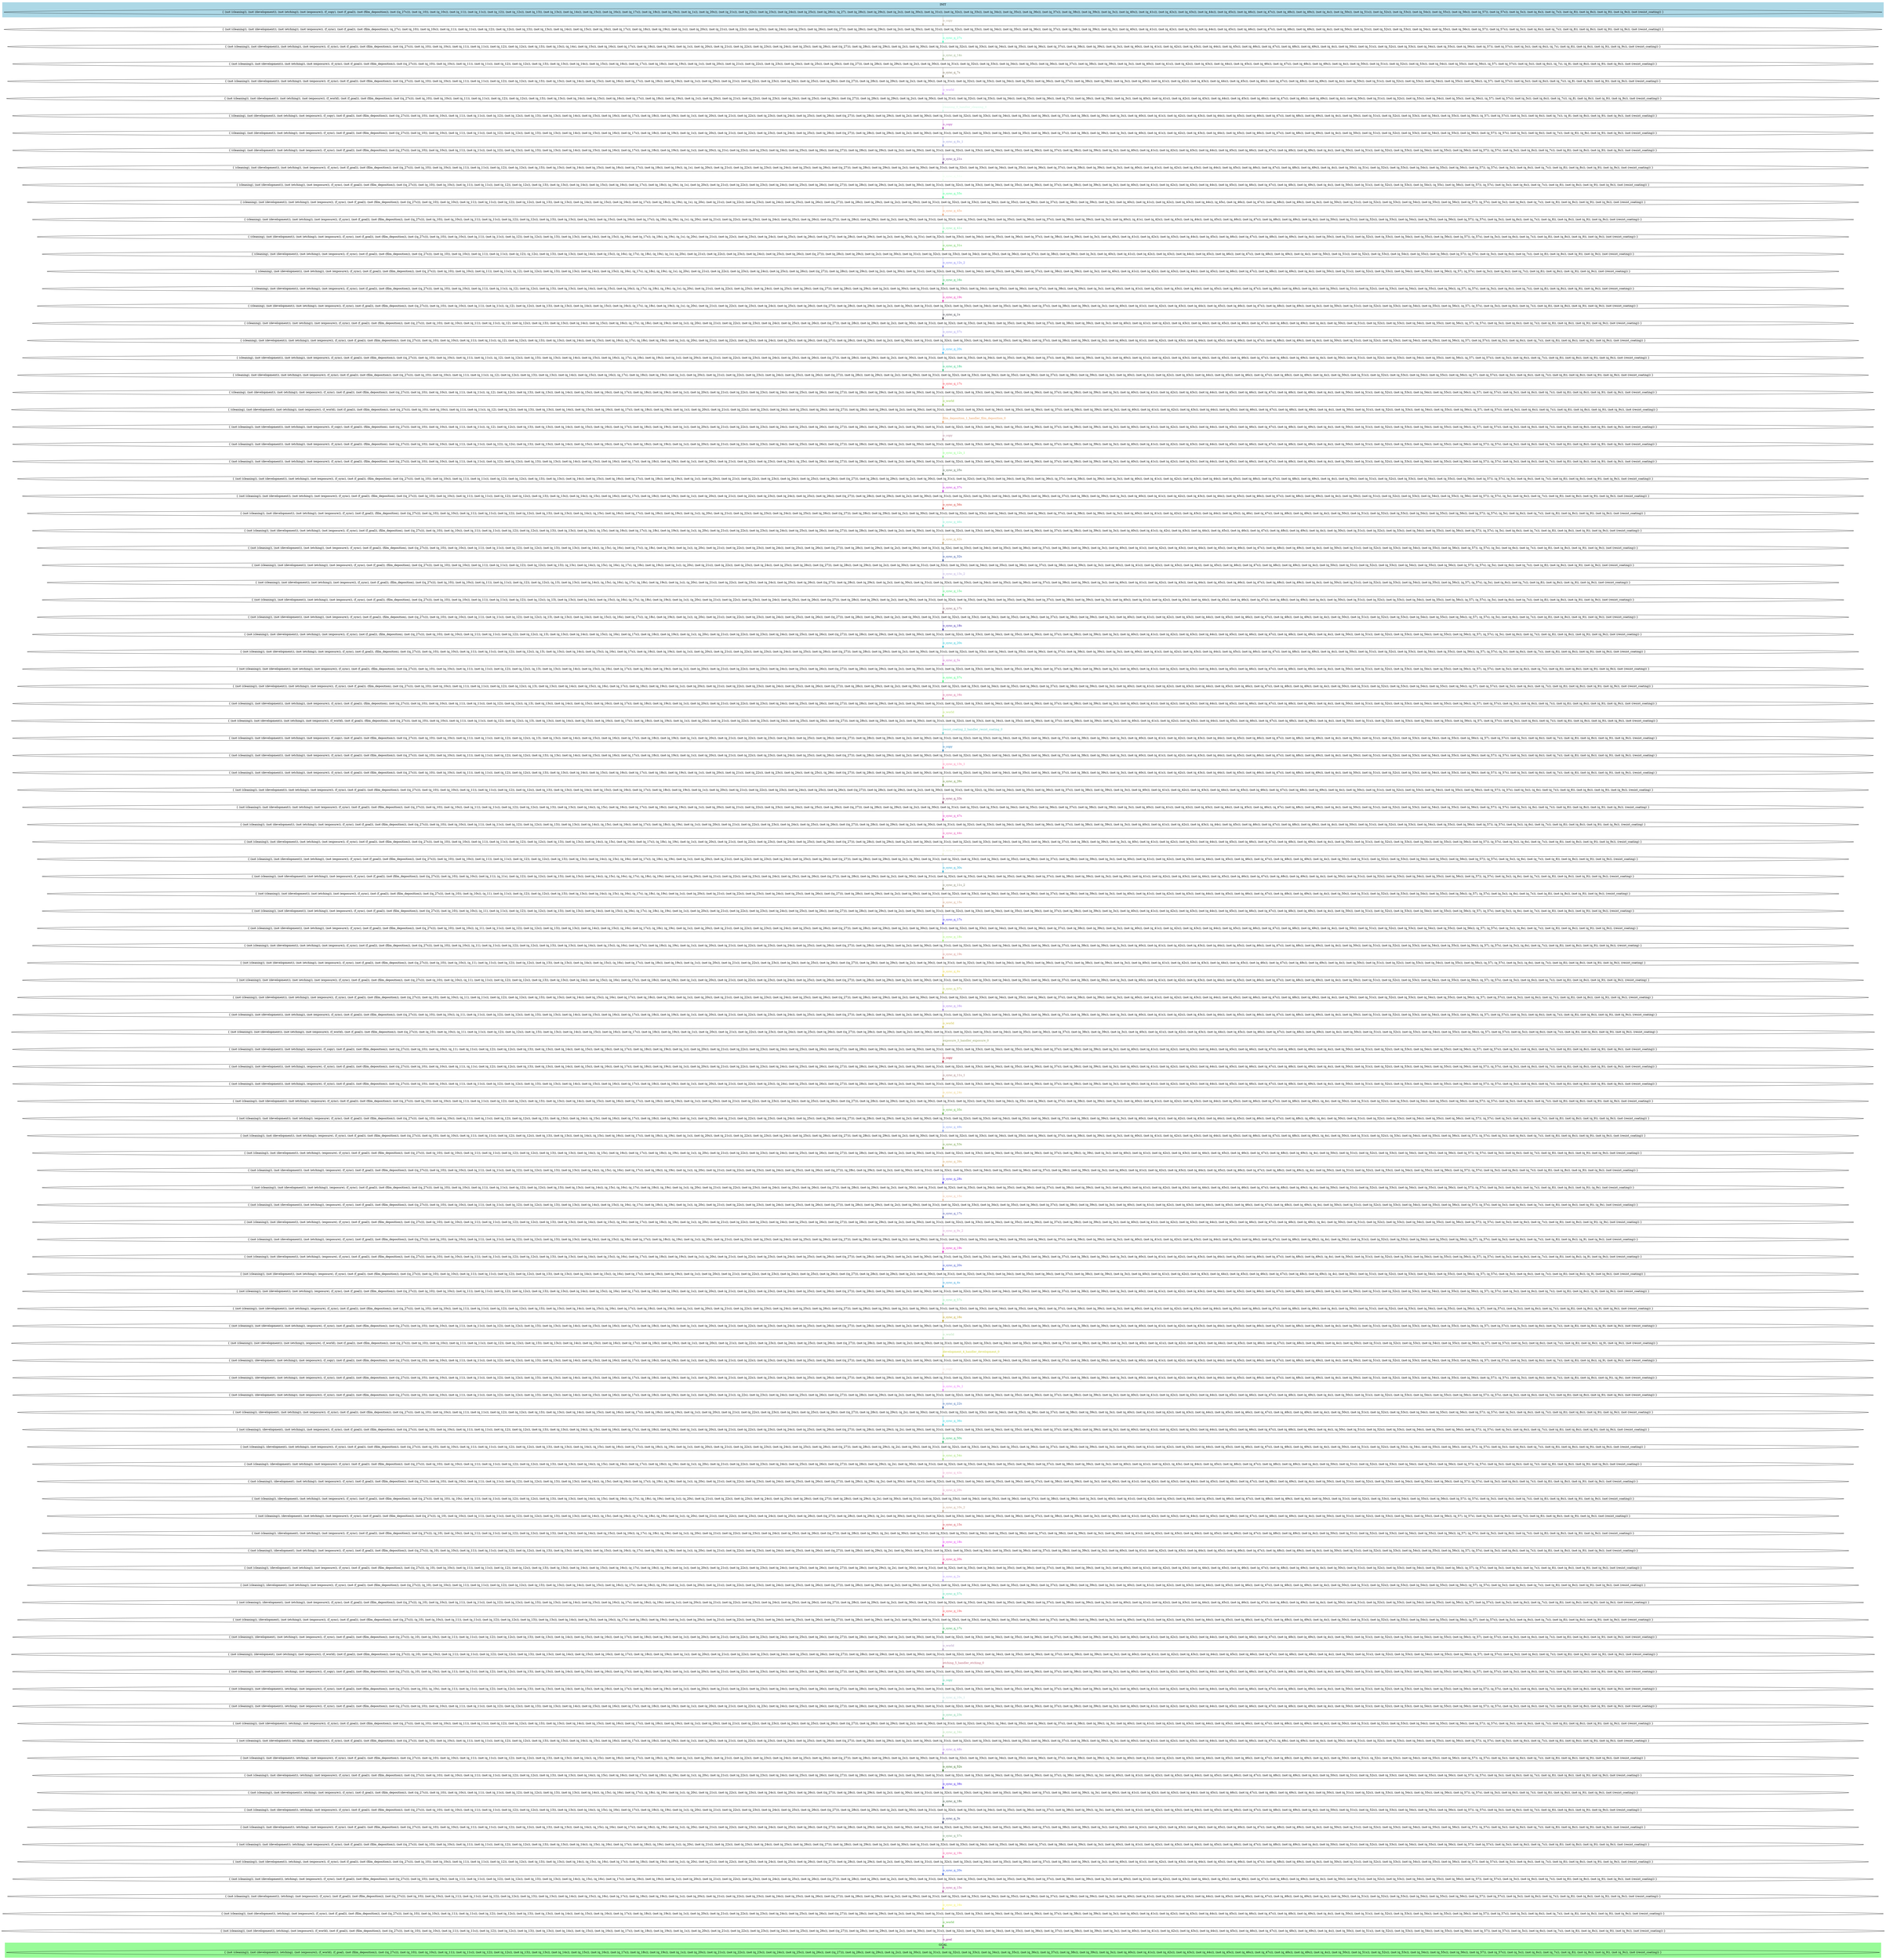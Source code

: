 digraph G {
0 [label="{ (not (cleaning)), (not (development)), (not (etching)), (not (exposure)), (f_copy), (not (f_goal)), (not (film_deposition)), (not ((q_27s))), (not (q_10)), (not (q_10s)), (not (q_11)), (not (q_11s)), (not (q_12)), (not (q_12s)), (not (q_13)), (not (q_13s)), (not (q_14s)), (not (q_15s)), (not (q_16s)), (not (q_17s)), (not (q_18s)), (not (q_19s)), (not (q_1s)), (not (q_20s)), (not (q_21s)), (not (q_22s)), (not (q_23s)), (not (q_24s)), (not (q_25s)), (not (q_26s)), (q_27), (not (q_28s)), (not (q_29s)), (not (q_2s)), (not (q_30s)), (not (q_31s)), (not (q_32s)), (not (q_33s)), (not (q_34s)), (not (q_35s)), (not (q_36s)), (not (q_37s)), (not (q_38s)), (not (q_39s)), (not (q_3s)), (not (q_40s)), (not (q_41s)), (not (q_42s)), (not (q_43s)), (not (q_44s)), (not (q_45s)), (not (q_46s)), (not (q_47s)), (not (q_48s)), (not (q_49s)), (not (q_4s)), (not (q_50s)), (not (q_51s)), (not (q_52s)), (not (q_53s)), (not (q_54s)), (not (q_55s)), (not (q_56s)), (not (q_57)), (not (q_57s)), (not (q_5s)), (not (q_6s)), (not (q_7s)), (not (q_8)), (not (q_8s)), (not (q_9)), (not (q_9s)), (not (resist_coating)) }"];
1 [label="{ (not (cleaning)), (not (development)), (not (etching)), (not (exposure)), (f_sync), (not (f_goal)), (not (film_deposition)), (q_27s), (not (q_10)), (not (q_10s)), (not (q_11)), (not (q_11s)), (not (q_12)), (not (q_12s)), (not (q_13)), (not (q_13s)), (not (q_14s)), (not (q_15s)), (not (q_16s)), (not (q_17s)), (not (q_18s)), (not (q_19s)), (not (q_1s)), (not (q_20s)), (not (q_21s)), (not (q_22s)), (not (q_23s)), (not (q_24s)), (not (q_25s)), (not (q_26s)), (not ((q_27))), (not (q_28s)), (not (q_29s)), (not (q_2s)), (not (q_30s)), (not (q_31s)), (not (q_32s)), (not (q_33s)), (not (q_34s)), (not (q_35s)), (not (q_36s)), (not (q_37s)), (not (q_38s)), (not (q_39s)), (not (q_3s)), (not (q_40s)), (not (q_41s)), (not (q_42s)), (not (q_43s)), (not (q_44s)), (not (q_45s)), (not (q_46s)), (not (q_47s)), (not (q_48s)), (not (q_49s)), (not (q_4s)), (not (q_50s)), (not (q_51s)), (not (q_52s)), (not (q_53s)), (not (q_54s)), (not (q_55s)), (not (q_56s)), (not (q_57)), (not (q_57s)), (not (q_5s)), (not (q_6s)), (not (q_7s)), (not (q_8)), (not (q_8s)), (not (q_9)), (not (q_9s)), (not (resist_coating)) }"];
2 [label="{ (not (cleaning)), (not (development)), (not (etching)), (not (exposure)), (f_sync), (not (f_goal)), (not (film_deposition)), (not ((q_27s))), (not (q_10)), (not (q_10s)), (not (q_11)), (not (q_11s)), (not (q_12)), (not (q_12s)), (not (q_13)), (not (q_13s)), (q_14s), (not (q_15s)), (not (q_16s)), (not (q_17s)), (not (q_18s)), (not (q_19s)), (not (q_1s)), (not (q_20s)), (not (q_21s)), (not (q_22s)), (not (q_23s)), (not (q_24s)), (not (q_25s)), (not (q_26s)), (not ((q_27))), (not (q_28s)), (not (q_29s)), (not (q_2s)), (not (q_30s)), (not (q_31s)), (not (q_32s)), (not (q_33s)), (not (q_34s)), (not (q_35s)), (not (q_36s)), (not (q_37s)), (not (q_38s)), (not (q_39s)), (not (q_3s)), (not (q_40s)), (not (q_41s)), (not (q_42s)), (not (q_43s)), (not (q_44s)), (not (q_45s)), (not (q_46s)), (not (q_47s)), (not (q_48s)), (not (q_49s)), (not (q_4s)), (not (q_50s)), (not (q_51s)), (not (q_52s)), (not (q_53s)), (not (q_54s)), (not (q_55s)), (not (q_56s)), (not (q_57)), (not (q_57s)), (not (q_5s)), (not (q_6s)), (q_7s), (not (q_8)), (not (q_8s)), (not (q_9)), (not (q_9s)), (not (resist_coating)) }"];
3 [label="{ (not (cleaning)), (not (development)), (not (etching)), (not (exposure)), (f_sync), (not (f_goal)), (not (film_deposition)), (not ((q_27s))), (not (q_10)), (not (q_10s)), (not (q_11)), (not (q_11s)), (not (q_12)), (not (q_12s)), (not (q_13)), (not (q_13s)), (not (q_14s)), (not (q_15s)), (not (q_16s)), (not (q_17s)), (not (q_18s)), (not (q_19s)), (not (q_1s)), (not (q_20s)), (not (q_21s)), (not (q_22s)), (not (q_23s)), (not (q_24s)), (not (q_25s)), (not (q_26s)), (not ((q_27))), (not (q_28s)), (not (q_29s)), (not (q_2s)), (not (q_30s)), (not (q_31s)), (not (q_32s)), (not (q_33s)), (not (q_34s)), (not (q_35s)), (not (q_36s)), (not (q_37s)), (not (q_38s)), (not (q_39s)), (not (q_3s)), (not (q_40s)), (not (q_41s)), (not (q_42s)), (not (q_43s)), (not (q_44s)), (not (q_45s)), (not (q_46s)), (not (q_47s)), (not (q_48s)), (not (q_49s)), (not (q_4s)), (not (q_50s)), (not (q_51s)), (not (q_52s)), (not (q_53s)), (not (q_54s)), (not (q_55s)), (not (q_56s)), (q_57), (not (q_57s)), (not (q_5s)), (not (q_6s)), (q_7s), (q_8), (not (q_8s)), (not (q_9)), (not (q_9s)), (not (resist_coating)) }"];
4 [label="{ (not (cleaning)), (not (development)), (not (etching)), (not (exposure)), (f_sync), (not (f_goal)), (not (film_deposition)), (not ((q_27s))), (not (q_10)), (not (q_10s)), (not (q_11)), (not (q_11s)), (not (q_12)), (not (q_12s)), (not (q_13)), (not (q_13s)), (not (q_14s)), (not (q_15s)), (not (q_16s)), (not (q_17s)), (not (q_18s)), (not (q_19s)), (not (q_1s)), (not (q_20s)), (not (q_21s)), (not (q_22s)), (not (q_23s)), (not (q_24s)), (not (q_25s)), (not (q_26s)), (not ((q_27))), (not (q_28s)), (not (q_29s)), (not (q_2s)), (not (q_30s)), (not (q_31s)), (not (q_32s)), (not (q_33s)), (not (q_34s)), (not (q_35s)), (not (q_36s)), (not (q_37s)), (not (q_38s)), (not (q_39s)), (not (q_3s)), (not (q_40s)), (not (q_41s)), (not (q_42s)), (not (q_43s)), (not (q_44s)), (not (q_45s)), (not (q_46s)), (not (q_47s)), (not (q_48s)), (not (q_49s)), (not (q_4s)), (not (q_50s)), (not (q_51s)), (not (q_52s)), (not (q_53s)), (not (q_54s)), (not (q_55s)), (not (q_56s)), (q_57), (not (q_57s)), (not (q_5s)), (not (q_6s)), (not (q_7s)), (q_8), (not (q_8s)), (not (q_9)), (not (q_9s)), (not (resist_coating)) }"];
5 [label="{ (not (cleaning)), (not (development)), (not (etching)), (not (exposure)), (f_world), (not (f_goal)), (not (film_deposition)), (not ((q_27s))), (not (q_10)), (not (q_10s)), (not (q_11)), (not (q_11s)), (not (q_12)), (not (q_12s)), (not (q_13)), (not (q_13s)), (not (q_14s)), (not (q_15s)), (not (q_16s)), (not (q_17s)), (not (q_18s)), (not (q_19s)), (not (q_1s)), (not (q_20s)), (not (q_21s)), (not (q_22s)), (not (q_23s)), (not (q_24s)), (not (q_25s)), (not (q_26s)), (not ((q_27))), (not (q_28s)), (not (q_29s)), (not (q_2s)), (not (q_30s)), (not (q_31s)), (not (q_32s)), (not (q_33s)), (not (q_34s)), (not (q_35s)), (not (q_36s)), (not (q_37s)), (not (q_38s)), (not (q_39s)), (not (q_3s)), (not (q_40s)), (not (q_41s)), (not (q_42s)), (not (q_43s)), (not (q_44s)), (not (q_45s)), (not (q_46s)), (not (q_47s)), (not (q_48s)), (not (q_49s)), (not (q_4s)), (not (q_50s)), (not (q_51s)), (not (q_52s)), (not (q_53s)), (not (q_54s)), (not (q_55s)), (not (q_56s)), (q_57), (not (q_57s)), (not (q_5s)), (not (q_6s)), (not (q_7s)), (q_8), (not (q_8s)), (not (q_9)), (not (q_9s)), (not (resist_coating)) }"];
6 [label="{ (cleaning), (not (development)), (not (etching)), (not (exposure)), (f_copy), (not (f_goal)), (not (film_deposition)), (not ((q_27s))), (not (q_10)), (not (q_10s)), (not (q_11)), (not (q_11s)), (not (q_12)), (not (q_12s)), (not (q_13)), (not (q_13s)), (not (q_14s)), (not (q_15s)), (not (q_16s)), (not (q_17s)), (not (q_18s)), (not (q_19s)), (not (q_1s)), (not (q_20s)), (not (q_21s)), (not (q_22s)), (not (q_23s)), (not (q_24s)), (not (q_25s)), (not (q_26s)), (not ((q_27))), (not (q_28s)), (not (q_29s)), (not (q_2s)), (not (q_30s)), (not (q_31s)), (not (q_32s)), (not (q_33s)), (not (q_34s)), (not (q_35s)), (not (q_36s)), (not (q_37s)), (not (q_38s)), (not (q_39s)), (not (q_3s)), (not (q_40s)), (not (q_41s)), (not (q_42s)), (not (q_43s)), (not (q_44s)), (not (q_45s)), (not (q_46s)), (not (q_47s)), (not (q_48s)), (not (q_49s)), (not (q_4s)), (not (q_50s)), (not (q_51s)), (not (q_52s)), (not (q_53s)), (not (q_54s)), (not (q_55s)), (not (q_56s)), (q_57), (not (q_57s)), (not (q_5s)), (not (q_6s)), (not (q_7s)), (q_8), (not (q_8s)), (not (q_9)), (not (q_9s)), (not (resist_coating)) }"];
7 [label="{ (cleaning), (not (development)), (not (etching)), (not (exposure)), (f_sync), (not (f_goal)), (not (film_deposition)), (not ((q_27s))), (not (q_10)), (not (q_10s)), (not (q_11)), (not (q_11s)), (not (q_12)), (not (q_12s)), (not (q_13)), (not (q_13s)), (not (q_14s)), (not (q_15s)), (not (q_16s)), (not (q_17s)), (not (q_18s)), (not (q_19s)), (not (q_1s)), (not (q_20s)), (not (q_21s)), (not (q_22s)), (not (q_23s)), (not (q_24s)), (not (q_25s)), (not (q_26s)), (not ((q_27))), (not (q_28s)), (not (q_29s)), (not (q_2s)), (not (q_30s)), (not (q_31s)), (not (q_32s)), (not (q_33s)), (not (q_34s)), (not (q_35s)), (not (q_36s)), (not (q_37s)), (not (q_38s)), (not (q_39s)), (not (q_3s)), (not (q_40s)), (not (q_41s)), (not (q_42s)), (not (q_43s)), (not (q_44s)), (not (q_45s)), (not (q_46s)), (not (q_47s)), (not (q_48s)), (not (q_49s)), (not (q_4s)), (not (q_50s)), (not (q_51s)), (not (q_52s)), (not (q_53s)), (not (q_54s)), (not (q_55s)), (not (q_56s)), (not (q_57)), (q_57s), (not (q_5s)), (not (q_6s)), (not (q_7s)), (not (q_8)), (q_8s), (not (q_9)), (not (q_9s)), (not (resist_coating)) }"];
8 [label="{ (cleaning), (not (development)), (not (etching)), (not (exposure)), (f_sync), (not (f_goal)), (not (film_deposition)), (not ((q_27s))), (not (q_10)), (not (q_10s)), (not (q_11)), (not (q_11s)), (not (q_12)), (not (q_12s)), (not (q_13)), (not (q_13s)), (not (q_14s)), (not (q_15s)), (not (q_16s)), (not (q_17s)), (not (q_18s)), (not (q_19s)), (not (q_1s)), (not (q_20s)), (q_21s), (not (q_22s)), (not (q_23s)), (not (q_24s)), (not (q_25s)), (not (q_26s)), (not ((q_27))), (not (q_28s)), (not (q_29s)), (not (q_2s)), (not (q_30s)), (not (q_31s)), (not (q_32s)), (not (q_33s)), (not (q_34s)), (not (q_35s)), (not (q_36s)), (not (q_37s)), (not (q_38s)), (not (q_39s)), (not (q_3s)), (not (q_40s)), (not (q_41s)), (not (q_42s)), (not (q_43s)), (not (q_44s)), (not (q_45s)), (not (q_46s)), (not (q_47s)), (not (q_48s)), (not (q_49s)), (not (q_4s)), (not (q_50s)), (not (q_51s)), (not (q_52s)), (not (q_53s)), (not (q_54s)), (not (q_55s)), (not (q_56s)), (not (q_57)), (q_57s), (not (q_5s)), (not (q_6s)), (not (q_7s)), (not (q_8)), (not (q_8s)), (not (q_9)), (not (q_9s)), (not (resist_coating)) }"];
9 [label="{ (cleaning), (not (development)), (not (etching)), (not (exposure)), (f_sync), (not (f_goal)), (not (film_deposition)), (not ((q_27s))), (not (q_10)), (not (q_10s)), (not (q_11)), (not (q_11s)), (not (q_12)), (not (q_12s)), (not (q_13)), (not (q_13s)), (not (q_14s)), (not (q_15s)), (not (q_16s)), (not (q_17s)), (not (q_18s)), (not (q_19s)), (q_1s), (not (q_20s)), (not (q_21s)), (not (q_22s)), (not (q_23s)), (not (q_24s)), (not (q_25s)), (not (q_26s)), (not ((q_27))), (not (q_28s)), (not (q_29s)), (not (q_2s)), (not (q_30s)), (not (q_31s)), (not (q_32s)), (not (q_33s)), (not (q_34s)), (not (q_35s)), (not (q_36s)), (not (q_37s)), (not (q_38s)), (not (q_39s)), (not (q_3s)), (not (q_40s)), (not (q_41s)), (not (q_42s)), (not (q_43s)), (not (q_44s)), (not (q_45s)), (not (q_46s)), (not (q_47s)), (not (q_48s)), (not (q_49s)), (not (q_4s)), (not (q_50s)), (q_51s), (not (q_52s)), (not (q_53s)), (not (q_54s)), (not (q_55s)), (not (q_56s)), (not (q_57)), (q_57s), (not (q_5s)), (not (q_6s)), (not (q_7s)), (not (q_8)), (not (q_8s)), (not (q_9)), (not (q_9s)), (not (resist_coating)) }"];
10 [label="{ (cleaning), (not (development)), (not (etching)), (not (exposure)), (f_sync), (not (f_goal)), (not (film_deposition)), (not ((q_27s))), (not (q_10)), (not (q_10s)), (not (q_11)), (not (q_11s)), (not (q_12)), (not (q_12s)), (not (q_13)), (not (q_13s)), (not (q_14s)), (not (q_15s)), (not (q_16s)), (not (q_17s)), (not (q_18s)), (q_19s), (q_1s), (not (q_20s)), (not (q_21s)), (not (q_22s)), (not (q_23s)), (not (q_24s)), (not (q_25s)), (not (q_26s)), (not ((q_27))), (not (q_28s)), (not (q_29s)), (not (q_2s)), (not (q_30s)), (not (q_31s)), (not (q_32s)), (not (q_33s)), (not (q_34s)), (not (q_35s)), (not (q_36s)), (not (q_37s)), (not (q_38s)), (not (q_39s)), (not (q_3s)), (not (q_40s)), (not (q_41s)), (not (q_42s)), (not (q_43s)), (not (q_44s)), (not (q_45s)), (not (q_46s)), (not (q_47s)), (not (q_48s)), (not (q_49s)), (not (q_4s)), (not (q_50s)), (not (q_51s)), (not (q_52s)), (not (q_53s)), (not (q_54s)), (q_55s), (not (q_56s)), (not (q_57)), (q_57s), (not (q_5s)), (not (q_6s)), (not (q_7s)), (not (q_8)), (not (q_8s)), (not (q_9)), (not (q_9s)), (not (resist_coating)) }"];
11 [label="{ (cleaning), (not (development)), (not (etching)), (not (exposure)), (f_sync), (not (f_goal)), (not (film_deposition)), (not ((q_27s))), (not (q_10)), (not (q_10s)), (not (q_11)), (not (q_11s)), (not (q_12)), (not (q_12s)), (not (q_13)), (not (q_13s)), (not (q_14s)), (not (q_15s)), (not (q_16s)), (not (q_17s)), (not (q_18s)), (q_19s), (q_1s), (q_20s), (not (q_21s)), (not (q_22s)), (not (q_23s)), (not (q_24s)), (not (q_25s)), (not (q_26s)), (not ((q_27))), (not (q_28s)), (not (q_29s)), (not (q_2s)), (not (q_30s)), (not (q_31s)), (not (q_32s)), (not (q_33s)), (not (q_34s)), (not (q_35s)), (not (q_36s)), (not (q_37s)), (not (q_38s)), (not (q_39s)), (not (q_3s)), (not (q_40s)), (not (q_41s)), (not (q_42s)), (not (q_43s)), (not (q_44s)), (q_45s), (not (q_46s)), (not (q_47s)), (not (q_48s)), (not (q_49s)), (not (q_4s)), (not (q_50s)), (not (q_51s)), (not (q_52s)), (not (q_53s)), (not (q_54s)), (not (q_55s)), (not (q_56s)), (not (q_57)), (q_57s), (not (q_5s)), (not (q_6s)), (not (q_7s)), (not (q_8)), (not (q_8s)), (not (q_9)), (not (q_9s)), (not (resist_coating)) }"];
12 [label="{ (cleaning), (not (development)), (not (etching)), (not (exposure)), (f_sync), (not (f_goal)), (not (film_deposition)), (not ((q_27s))), (not (q_10)), (not (q_10s)), (not (q_11)), (not (q_11s)), (not (q_12)), (not (q_12s)), (not (q_13)), (not (q_13s)), (not (q_14s)), (not (q_15s)), (not (q_16s)), (not (q_17s)), (q_18s), (q_19s), (q_1s), (q_20s), (not (q_21s)), (not (q_22s)), (not (q_23s)), (not (q_24s)), (not (q_25s)), (not (q_26s)), (not ((q_27))), (not (q_28s)), (not (q_29s)), (not (q_2s)), (not (q_30s)), (not (q_31s)), (not (q_32s)), (not (q_33s)), (not (q_34s)), (not (q_35s)), (not (q_36s)), (not (q_37s)), (not (q_38s)), (not (q_39s)), (not (q_3s)), (not (q_40s)), (q_41s), (not (q_42s)), (not (q_43s)), (not (q_44s)), (not (q_45s)), (not (q_46s)), (not (q_47s)), (not (q_48s)), (not (q_49s)), (not (q_4s)), (not (q_50s)), (not (q_51s)), (not (q_52s)), (not (q_53s)), (not (q_54s)), (not (q_55s)), (not (q_56s)), (not (q_57)), (q_57s), (not (q_5s)), (not (q_6s)), (not (q_7s)), (not (q_8)), (not (q_8s)), (not (q_9)), (not (q_9s)), (not (resist_coating)) }"];
13 [label="{ (cleaning), (not (development)), (not (etching)), (not (exposure)), (f_sync), (not (f_goal)), (not (film_deposition)), (not ((q_27s))), (not (q_10)), (not (q_10s)), (not (q_11)), (not (q_11s)), (not (q_12)), (not (q_12s)), (not (q_13)), (not (q_13s)), (not (q_14s)), (not (q_15s)), (q_16s), (not (q_17s)), (q_18s), (q_19s), (q_1s), (q_20s), (not (q_21s)), (not (q_22s)), (not (q_23s)), (not (q_24s)), (not (q_25s)), (not (q_26s)), (not ((q_27))), (not (q_28s)), (not (q_29s)), (not (q_2s)), (not (q_30s)), (q_31s), (not (q_32s)), (not (q_33s)), (not (q_34s)), (not (q_35s)), (not (q_36s)), (not (q_37s)), (not (q_38s)), (not (q_39s)), (not (q_3s)), (not (q_40s)), (not (q_41s)), (not (q_42s)), (not (q_43s)), (not (q_44s)), (not (q_45s)), (not (q_46s)), (not (q_47s)), (not (q_48s)), (not (q_49s)), (not (q_4s)), (not (q_50s)), (not (q_51s)), (not (q_52s)), (not (q_53s)), (not (q_54s)), (not (q_55s)), (not (q_56s)), (not (q_57)), (q_57s), (not (q_5s)), (not (q_6s)), (not (q_7s)), (not (q_8)), (not (q_8s)), (not (q_9)), (not (q_9s)), (not (resist_coating)) }"];
14 [label="{ (cleaning), (not (development)), (not (etching)), (not (exposure)), (f_sync), (not (f_goal)), (not (film_deposition)), (not ((q_27s))), (not (q_10)), (not (q_10s)), (not (q_11)), (not (q_11s)), (not (q_12)), (q_12s), (not (q_13)), (not (q_13s)), (not (q_14s)), (not (q_15s)), (q_16s), (q_17s), (q_18s), (q_19s), (q_1s), (q_20s), (not (q_21s)), (not (q_22s)), (not (q_23s)), (not (q_24s)), (not (q_25s)), (not (q_26s)), (not ((q_27))), (not (q_28s)), (not (q_29s)), (not (q_2s)), (not (q_30s)), (not (q_31s)), (not (q_32s)), (not (q_33s)), (not (q_34s)), (not (q_35s)), (not (q_36s)), (not (q_37s)), (not (q_38s)), (not (q_39s)), (not (q_3s)), (not (q_40s)), (not (q_41s)), (not (q_42s)), (not (q_43s)), (not (q_44s)), (not (q_45s)), (not (q_46s)), (not (q_47s)), (not (q_48s)), (not (q_49s)), (not (q_4s)), (not (q_50s)), (not (q_51s)), (not (q_52s)), (not (q_53s)), (not (q_54s)), (not (q_55s)), (not (q_56s)), (not (q_57)), (q_57s), (not (q_5s)), (not (q_6s)), (not (q_7s)), (not (q_8)), (not (q_8s)), (not (q_9)), (not (q_9s)), (not (resist_coating)) }"];
15 [label="{ (cleaning), (not (development)), (not (etching)), (not (exposure)), (f_sync), (not (f_goal)), (not (film_deposition)), (not ((q_27s))), (not (q_10)), (not (q_10s)), (not (q_11)), (not (q_11s)), (q_12), (not (q_12s)), (not (q_13)), (not (q_13s)), (not (q_14s)), (not (q_15s)), (q_16s), (q_17s), (q_18s), (q_19s), (q_1s), (q_20s), (not (q_21s)), (not (q_22s)), (not (q_23s)), (not (q_24s)), (not (q_25s)), (not (q_26s)), (not ((q_27))), (not (q_28s)), (not (q_29s)), (not (q_2s)), (not (q_30s)), (not (q_31s)), (not (q_32s)), (not (q_33s)), (not (q_34s)), (not (q_35s)), (not (q_36s)), (not (q_37s)), (not (q_38s)), (not (q_39s)), (not (q_3s)), (not (q_40s)), (not (q_41s)), (not (q_42s)), (not (q_43s)), (not (q_44s)), (not (q_45s)), (not (q_46s)), (not (q_47s)), (not (q_48s)), (not (q_49s)), (not (q_4s)), (not (q_50s)), (not (q_51s)), (not (q_52s)), (not (q_53s)), (not (q_54s)), (not (q_55s)), (not (q_56s)), (q_57), (q_57s), (not (q_5s)), (not (q_6s)), (not (q_7s)), (not (q_8)), (not (q_8s)), (not (q_9)), (not (q_9s)), (not (resist_coating)) }"];
16 [label="{ (cleaning), (not (development)), (not (etching)), (not (exposure)), (f_sync), (not (f_goal)), (not (film_deposition)), (not ((q_27s))), (not (q_10)), (not (q_10s)), (not (q_11)), (not (q_11s)), (q_12), (not (q_12s)), (not (q_13)), (not (q_13s)), (not (q_14s)), (not (q_15s)), (not (q_16s)), (q_17s), (q_18s), (q_19s), (q_1s), (q_20s), (not (q_21s)), (not (q_22s)), (not (q_23s)), (not (q_24s)), (not (q_25s)), (not (q_26s)), (not ((q_27))), (not (q_28s)), (not (q_29s)), (not (q_2s)), (not (q_30s)), (not (q_31s)), (not (q_32s)), (not (q_33s)), (not (q_34s)), (not (q_35s)), (not (q_36s)), (not (q_37s)), (not (q_38s)), (not (q_39s)), (not (q_3s)), (not (q_40s)), (not (q_41s)), (not (q_42s)), (not (q_43s)), (not (q_44s)), (not (q_45s)), (not (q_46s)), (not (q_47s)), (not (q_48s)), (not (q_49s)), (not (q_4s)), (not (q_50s)), (not (q_51s)), (not (q_52s)), (not (q_53s)), (not (q_54s)), (not (q_55s)), (not (q_56s)), (q_57), (q_57s), (not (q_5s)), (not (q_6s)), (not (q_7s)), (not (q_8)), (not (q_8s)), (not (q_9)), (not (q_9s)), (not (resist_coating)) }"];
17 [label="{ (cleaning), (not (development)), (not (etching)), (not (exposure)), (f_sync), (not (f_goal)), (not (film_deposition)), (not ((q_27s))), (not (q_10)), (not (q_10s)), (not (q_11)), (not (q_11s)), (q_12), (not (q_12s)), (not (q_13)), (not (q_13s)), (not (q_14s)), (not (q_15s)), (not (q_16s)), (q_17s), (q_18s), (not (q_19s)), (q_1s), (q_20s), (not (q_21s)), (not (q_22s)), (not (q_23s)), (not (q_24s)), (not (q_25s)), (not (q_26s)), (not ((q_27))), (not (q_28s)), (not (q_29s)), (not (q_2s)), (not (q_30s)), (not (q_31s)), (not (q_32s)), (not (q_33s)), (not (q_34s)), (not (q_35s)), (not (q_36s)), (not (q_37s)), (not (q_38s)), (not (q_39s)), (not (q_3s)), (not (q_40s)), (not (q_41s)), (not (q_42s)), (not (q_43s)), (not (q_44s)), (not (q_45s)), (not (q_46s)), (not (q_47s)), (not (q_48s)), (not (q_49s)), (not (q_4s)), (not (q_50s)), (not (q_51s)), (not (q_52s)), (not (q_53s)), (not (q_54s)), (not (q_55s)), (not (q_56s)), (q_57), (q_57s), (not (q_5s)), (not (q_6s)), (not (q_7s)), (not (q_8)), (not (q_8s)), (not (q_9)), (not (q_9s)), (not (resist_coating)) }"];
18 [label="{ (cleaning), (not (development)), (not (etching)), (not (exposure)), (f_sync), (not (f_goal)), (not (film_deposition)), (not ((q_27s))), (not (q_10)), (not (q_10s)), (not (q_11)), (not (q_11s)), (q_12), (not (q_12s)), (not (q_13)), (not (q_13s)), (not (q_14s)), (not (q_15s)), (not (q_16s)), (q_17s), (q_18s), (not (q_19s)), (not (q_1s)), (q_20s), (not (q_21s)), (not (q_22s)), (not (q_23s)), (not (q_24s)), (not (q_25s)), (not (q_26s)), (not ((q_27))), (not (q_28s)), (not (q_29s)), (not (q_2s)), (not (q_30s)), (not (q_31s)), (not (q_32s)), (not (q_33s)), (not (q_34s)), (not (q_35s)), (not (q_36s)), (not (q_37s)), (not (q_38s)), (not (q_39s)), (not (q_3s)), (not (q_40s)), (not (q_41s)), (not (q_42s)), (not (q_43s)), (not (q_44s)), (not (q_45s)), (not (q_46s)), (not (q_47s)), (not (q_48s)), (not (q_49s)), (not (q_4s)), (not (q_50s)), (not (q_51s)), (not (q_52s)), (not (q_53s)), (not (q_54s)), (not (q_55s)), (not (q_56s)), (q_57), (q_57s), (not (q_5s)), (not (q_6s)), (not (q_7s)), (not (q_8)), (not (q_8s)), (not (q_9)), (not (q_9s)), (not (resist_coating)) }"];
19 [label="{ (cleaning), (not (development)), (not (etching)), (not (exposure)), (f_sync), (not (f_goal)), (not (film_deposition)), (not ((q_27s))), (not (q_10)), (not (q_10s)), (not (q_11)), (not (q_11s)), (q_12), (not (q_12s)), (not (q_13)), (not (q_13s)), (not (q_14s)), (not (q_15s)), (not (q_16s)), (q_17s), (q_18s), (not (q_19s)), (not (q_1s)), (q_20s), (not (q_21s)), (not (q_22s)), (not (q_23s)), (not (q_24s)), (not (q_25s)), (not (q_26s)), (not ((q_27))), (not (q_28s)), (not (q_29s)), (not (q_2s)), (not (q_30s)), (not (q_31s)), (not (q_32s)), (not (q_33s)), (not (q_34s)), (not (q_35s)), (not (q_36s)), (not (q_37s)), (not (q_38s)), (not (q_39s)), (not (q_3s)), (not (q_40s)), (not (q_41s)), (not (q_42s)), (not (q_43s)), (not (q_44s)), (not (q_45s)), (not (q_46s)), (not (q_47s)), (not (q_48s)), (not (q_49s)), (not (q_4s)), (not (q_50s)), (not (q_51s)), (not (q_52s)), (not (q_53s)), (not (q_54s)), (not (q_55s)), (not (q_56s)), (q_57), (not (q_57s)), (not (q_5s)), (not (q_6s)), (not (q_7s)), (not (q_8)), (not (q_8s)), (not (q_9)), (not (q_9s)), (not (resist_coating)) }"];
20 [label="{ (cleaning), (not (development)), (not (etching)), (not (exposure)), (f_sync), (not (f_goal)), (not (film_deposition)), (not ((q_27s))), (not (q_10)), (not (q_10s)), (not (q_11)), (not (q_11s)), (q_12), (not (q_12s)), (not (q_13)), (not (q_13s)), (not (q_14s)), (not (q_15s)), (not (q_16s)), (q_17s), (q_18s), (not (q_19s)), (not (q_1s)), (not (q_20s)), (not (q_21s)), (not (q_22s)), (not (q_23s)), (not (q_24s)), (not (q_25s)), (not (q_26s)), (not ((q_27))), (not (q_28s)), (not (q_29s)), (not (q_2s)), (not (q_30s)), (not (q_31s)), (not (q_32s)), (not (q_33s)), (not (q_34s)), (not (q_35s)), (not (q_36s)), (not (q_37s)), (not (q_38s)), (not (q_39s)), (not (q_3s)), (not (q_40s)), (not (q_41s)), (not (q_42s)), (not (q_43s)), (not (q_44s)), (not (q_45s)), (not (q_46s)), (not (q_47s)), (not (q_48s)), (not (q_49s)), (not (q_4s)), (not (q_50s)), (not (q_51s)), (not (q_52s)), (not (q_53s)), (not (q_54s)), (not (q_55s)), (not (q_56s)), (q_57), (not (q_57s)), (not (q_5s)), (not (q_6s)), (not (q_7s)), (not (q_8)), (not (q_8s)), (not (q_9)), (not (q_9s)), (not (resist_coating)) }"];
21 [label="{ (cleaning), (not (development)), (not (etching)), (not (exposure)), (f_sync), (not (f_goal)), (not (film_deposition)), (not ((q_27s))), (not (q_10)), (not (q_10s)), (not (q_11)), (not (q_11s)), (q_12), (not (q_12s)), (not (q_13)), (not (q_13s)), (not (q_14s)), (not (q_15s)), (not (q_16s)), (q_17s), (not (q_18s)), (not (q_19s)), (not (q_1s)), (not (q_20s)), (not (q_21s)), (not (q_22s)), (not (q_23s)), (not (q_24s)), (not (q_25s)), (not (q_26s)), (not ((q_27))), (not (q_28s)), (not (q_29s)), (not (q_2s)), (not (q_30s)), (not (q_31s)), (not (q_32s)), (not (q_33s)), (not (q_34s)), (not (q_35s)), (not (q_36s)), (not (q_37s)), (not (q_38s)), (not (q_39s)), (not (q_3s)), (not (q_40s)), (not (q_41s)), (not (q_42s)), (not (q_43s)), (not (q_44s)), (not (q_45s)), (not (q_46s)), (not (q_47s)), (not (q_48s)), (not (q_49s)), (not (q_4s)), (not (q_50s)), (not (q_51s)), (not (q_52s)), (not (q_53s)), (not (q_54s)), (not (q_55s)), (not (q_56s)), (q_57), (not (q_57s)), (not (q_5s)), (not (q_6s)), (not (q_7s)), (not (q_8)), (not (q_8s)), (not (q_9)), (not (q_9s)), (not (resist_coating)) }"];
22 [label="{ (cleaning), (not (development)), (not (etching)), (not (exposure)), (f_sync), (not (f_goal)), (not (film_deposition)), (not ((q_27s))), (not (q_10)), (not (q_10s)), (not (q_11)), (not (q_11s)), (q_12), (not (q_12s)), (not (q_13)), (not (q_13s)), (not (q_14s)), (not (q_15s)), (not (q_16s)), (not (q_17s)), (not (q_18s)), (not (q_19s)), (not (q_1s)), (not (q_20s)), (not (q_21s)), (not (q_22s)), (not (q_23s)), (not (q_24s)), (not (q_25s)), (not (q_26s)), (not ((q_27))), (not (q_28s)), (not (q_29s)), (not (q_2s)), (not (q_30s)), (not (q_31s)), (not (q_32s)), (not (q_33s)), (not (q_34s)), (not (q_35s)), (not (q_36s)), (not (q_37s)), (not (q_38s)), (not (q_39s)), (not (q_3s)), (not (q_40s)), (not (q_41s)), (not (q_42s)), (not (q_43s)), (not (q_44s)), (not (q_45s)), (not (q_46s)), (not (q_47s)), (not (q_48s)), (not (q_49s)), (not (q_4s)), (not (q_50s)), (not (q_51s)), (not (q_52s)), (not (q_53s)), (not (q_54s)), (not (q_55s)), (not (q_56s)), (q_57), (not (q_57s)), (not (q_5s)), (not (q_6s)), (not (q_7s)), (not (q_8)), (not (q_8s)), (not (q_9)), (not (q_9s)), (not (resist_coating)) }"];
23 [label="{ (cleaning), (not (development)), (not (etching)), (not (exposure)), (f_world), (not (f_goal)), (not (film_deposition)), (not ((q_27s))), (not (q_10)), (not (q_10s)), (not (q_11)), (not (q_11s)), (q_12), (not (q_12s)), (not (q_13)), (not (q_13s)), (not (q_14s)), (not (q_15s)), (not (q_16s)), (not (q_17s)), (not (q_18s)), (not (q_19s)), (not (q_1s)), (not (q_20s)), (not (q_21s)), (not (q_22s)), (not (q_23s)), (not (q_24s)), (not (q_25s)), (not (q_26s)), (not ((q_27))), (not (q_28s)), (not (q_29s)), (not (q_2s)), (not (q_30s)), (not (q_31s)), (not (q_32s)), (not (q_33s)), (not (q_34s)), (not (q_35s)), (not (q_36s)), (not (q_37s)), (not (q_38s)), (not (q_39s)), (not (q_3s)), (not (q_40s)), (not (q_41s)), (not (q_42s)), (not (q_43s)), (not (q_44s)), (not (q_45s)), (not (q_46s)), (not (q_47s)), (not (q_48s)), (not (q_49s)), (not (q_4s)), (not (q_50s)), (not (q_51s)), (not (q_52s)), (not (q_53s)), (not (q_54s)), (not (q_55s)), (not (q_56s)), (q_57), (not (q_57s)), (not (q_5s)), (not (q_6s)), (not (q_7s)), (not (q_8)), (not (q_8s)), (not (q_9)), (not (q_9s)), (not (resist_coating)) }"];
24 [label="{ (not (cleaning)), (not (development)), (not (etching)), (not (exposure)), (f_copy), (not (f_goal)), (film_deposition), (not ((q_27s))), (not (q_10)), (not (q_10s)), (not (q_11)), (not (q_11s)), (q_12), (not (q_12s)), (not (q_13)), (not (q_13s)), (not (q_14s)), (not (q_15s)), (not (q_16s)), (not (q_17s)), (not (q_18s)), (not (q_19s)), (not (q_1s)), (not (q_20s)), (not (q_21s)), (not (q_22s)), (not (q_23s)), (not (q_24s)), (not (q_25s)), (not (q_26s)), (not ((q_27))), (not (q_28s)), (not (q_29s)), (not (q_2s)), (not (q_30s)), (not (q_31s)), (not (q_32s)), (not (q_33s)), (not (q_34s)), (not (q_35s)), (not (q_36s)), (not (q_37s)), (not (q_38s)), (not (q_39s)), (not (q_3s)), (not (q_40s)), (not (q_41s)), (not (q_42s)), (not (q_43s)), (not (q_44s)), (not (q_45s)), (not (q_46s)), (not (q_47s)), (not (q_48s)), (not (q_49s)), (not (q_4s)), (not (q_50s)), (not (q_51s)), (not (q_52s)), (not (q_53s)), (not (q_54s)), (not (q_55s)), (not (q_56s)), (q_57), (not (q_57s)), (not (q_5s)), (not (q_6s)), (not (q_7s)), (not (q_8)), (not (q_8s)), (not (q_9)), (not (q_9s)), (not (resist_coating)) }"];
25 [label="{ (not (cleaning)), (not (development)), (not (etching)), (not (exposure)), (f_sync), (not (f_goal)), (film_deposition), (not ((q_27s))), (not (q_10)), (not (q_10s)), (not (q_11)), (not (q_11s)), (not (q_12)), (q_12s), (not (q_13)), (not (q_13s)), (not (q_14s)), (not (q_15s)), (not (q_16s)), (not (q_17s)), (not (q_18s)), (not (q_19s)), (not (q_1s)), (not (q_20s)), (not (q_21s)), (not (q_22s)), (not (q_23s)), (not (q_24s)), (not (q_25s)), (not (q_26s)), (not ((q_27))), (not (q_28s)), (not (q_29s)), (not (q_2s)), (not (q_30s)), (not (q_31s)), (not (q_32s)), (not (q_33s)), (not (q_34s)), (not (q_35s)), (not (q_36s)), (not (q_37s)), (not (q_38s)), (not (q_39s)), (not (q_3s)), (not (q_40s)), (not (q_41s)), (not (q_42s)), (not (q_43s)), (not (q_44s)), (not (q_45s)), (not (q_46s)), (not (q_47s)), (not (q_48s)), (not (q_49s)), (not (q_4s)), (not (q_50s)), (not (q_51s)), (not (q_52s)), (not (q_53s)), (not (q_54s)), (not (q_55s)), (not (q_56s)), (not (q_57)), (q_57s), (not (q_5s)), (not (q_6s)), (not (q_7s)), (not (q_8)), (not (q_8s)), (not (q_9)), (not (q_9s)), (not (resist_coating)) }"];
26 [label="{ (not (cleaning)), (not (development)), (not (etching)), (not (exposure)), (f_sync), (not (f_goal)), (film_deposition), (not ((q_27s))), (not (q_10)), (not (q_10s)), (not (q_11)), (not (q_11s)), (not (q_12)), (not (q_12s)), (not (q_13)), (not (q_13s)), (not (q_14s)), (not (q_15s)), (not (q_16s)), (not (q_17s)), (not (q_18s)), (not (q_19s)), (not (q_1s)), (not (q_20s)), (not (q_21s)), (not (q_22s)), (not (q_23s)), (not (q_24s)), (q_25s), (not (q_26s)), (not ((q_27))), (not (q_28s)), (not (q_29s)), (not (q_2s)), (not (q_30s)), (not (q_31s)), (not (q_32s)), (not (q_33s)), (not (q_34s)), (not (q_35s)), (not (q_36s)), (not (q_37s)), (not (q_38s)), (not (q_39s)), (not (q_3s)), (not (q_40s)), (not (q_41s)), (not (q_42s)), (not (q_43s)), (not (q_44s)), (not (q_45s)), (not (q_46s)), (not (q_47s)), (not (q_48s)), (not (q_49s)), (not (q_4s)), (not (q_50s)), (not (q_51s)), (not (q_52s)), (not (q_53s)), (not (q_54s)), (not (q_55s)), (not (q_56s)), (not (q_57)), (q_57s), (not (q_5s)), (not (q_6s)), (not (q_7s)), (not (q_8)), (not (q_8s)), (not (q_9)), (not (q_9s)), (not (resist_coating)) }"];
27 [label="{ (not (cleaning)), (not (development)), (not (etching)), (not (exposure)), (f_sync), (not (f_goal)), (film_deposition), (not ((q_27s))), (not (q_10)), (not (q_10s)), (not (q_11)), (not (q_11s)), (not (q_12)), (not (q_12s)), (not (q_13)), (not (q_13s)), (not (q_14s)), (not (q_15s)), (not (q_16s)), (not (q_17s)), (not (q_18s)), (not (q_19s)), (not (q_1s)), (not (q_20s)), (not (q_21s)), (not (q_22s)), (not (q_23s)), (not (q_24s)), (not (q_25s)), (not (q_26s)), (not ((q_27))), (not (q_28s)), (not (q_29s)), (not (q_2s)), (not (q_30s)), (not (q_31s)), (not (q_32s)), (not (q_33s)), (not (q_34s)), (not (q_35s)), (not (q_36s)), (q_37s), (not (q_38s)), (not (q_39s)), (not (q_3s)), (not (q_40s)), (not (q_41s)), (not (q_42s)), (not (q_43s)), (not (q_44s)), (not (q_45s)), (not (q_46s)), (not (q_47s)), (not (q_48s)), (not (q_49s)), (not (q_4s)), (not (q_50s)), (not (q_51s)), (not (q_52s)), (not (q_53s)), (not (q_54s)), (not (q_55s)), (not (q_56s)), (not (q_57)), (q_57s), (q_5s), (not (q_6s)), (not (q_7s)), (not (q_8)), (not (q_8s)), (not (q_9)), (not (q_9s)), (not (resist_coating)) }"];
28 [label="{ (not (cleaning)), (not (development)), (not (etching)), (not (exposure)), (f_sync), (not (f_goal)), (film_deposition), (not ((q_27s))), (not (q_10)), (not (q_10s)), (not (q_11)), (not (q_11s)), (not (q_12)), (not (q_12s)), (not (q_13)), (not (q_13s)), (not (q_14s)), (q_15s), (not (q_16s)), (not (q_17s)), (not (q_18s)), (not (q_19s)), (not (q_1s)), (not (q_20s)), (not (q_21s)), (not (q_22s)), (not (q_23s)), (not (q_24s)), (not (q_25s)), (not (q_26s)), (not ((q_27))), (not (q_28s)), (not (q_29s)), (not (q_2s)), (not (q_30s)), (not (q_31s)), (not (q_32s)), (not (q_33s)), (not (q_34s)), (not (q_35s)), (not (q_36s)), (not (q_37s)), (not (q_38s)), (not (q_39s)), (not (q_3s)), (not (q_40s)), (not (q_41s)), (not (q_42s)), (not (q_43s)), (not (q_44s)), (not (q_45s)), (not (q_46s)), (not (q_47s)), (not (q_48s)), (not (q_49s)), (not (q_4s)), (not (q_50s)), (not (q_51s)), (not (q_52s)), (not (q_53s)), (not (q_54s)), (not (q_55s)), (q_56s), (not (q_57)), (q_57s), (q_5s), (not (q_6s)), (not (q_7s)), (not (q_8)), (not (q_8s)), (not (q_9)), (not (q_9s)), (not (resist_coating)) }"];
29 [label="{ (not (cleaning)), (not (development)), (not (etching)), (not (exposure)), (f_sync), (not (f_goal)), (film_deposition), (not ((q_27s))), (not (q_10)), (not (q_10s)), (not (q_11)), (not (q_11s)), (not (q_12)), (not (q_12s)), (not (q_13)), (not (q_13s)), (not (q_14s)), (q_15s), (not (q_16s)), (not (q_17s)), (not (q_18s)), (not (q_19s)), (not (q_1s)), (q_20s), (not (q_21s)), (not (q_22s)), (not (q_23s)), (not (q_24s)), (not (q_25s)), (not (q_26s)), (not ((q_27))), (not (q_28s)), (not (q_29s)), (not (q_2s)), (not (q_30s)), (not (q_31s)), (not (q_32s)), (not (q_33s)), (not (q_34s)), (not (q_35s)), (not (q_36s)), (not (q_37s)), (not (q_38s)), (not (q_39s)), (not (q_3s)), (not (q_40s)), (not (q_41s)), (not (q_42s)), (not (q_43s)), (not (q_44s)), (not (q_45s)), (q_46s), (not (q_47s)), (not (q_48s)), (not (q_49s)), (not (q_4s)), (not (q_50s)), (not (q_51s)), (not (q_52s)), (not (q_53s)), (not (q_54s)), (not (q_55s)), (not (q_56s)), (not (q_57)), (q_57s), (q_5s), (not (q_6s)), (not (q_7s)), (not (q_8)), (not (q_8s)), (not (q_9)), (not (q_9s)), (not (resist_coating)) }"];
30 [label="{ (not (cleaning)), (not (development)), (not (etching)), (not (exposure)), (f_sync), (not (f_goal)), (film_deposition), (not ((q_27s))), (not (q_10)), (not (q_10s)), (not (q_11)), (not (q_11s)), (not (q_12)), (not (q_12s)), (not (q_13)), (not (q_13s)), (not (q_14s)), (q_15s), (not (q_16s)), (not (q_17s)), (q_18s), (not (q_19s)), (not (q_1s)), (q_20s), (not (q_21s)), (not (q_22s)), (not (q_23s)), (not (q_24s)), (not (q_25s)), (not (q_26s)), (not ((q_27))), (not (q_28s)), (not (q_29s)), (not (q_2s)), (not (q_30s)), (not (q_31s)), (not (q_32s)), (not (q_33s)), (not (q_34s)), (not (q_35s)), (not (q_36s)), (not (q_37s)), (not (q_38s)), (not (q_39s)), (not (q_3s)), (not (q_40s)), (not (q_41s)), (q_42s), (not (q_43s)), (not (q_44s)), (not (q_45s)), (not (q_46s)), (not (q_47s)), (not (q_48s)), (not (q_49s)), (not (q_4s)), (not (q_50s)), (not (q_51s)), (not (q_52s)), (not (q_53s)), (not (q_54s)), (not (q_55s)), (not (q_56s)), (not (q_57)), (q_57s), (q_5s), (not (q_6s)), (not (q_7s)), (not (q_8)), (not (q_8s)), (not (q_9)), (not (q_9s)), (not (resist_coating)) }"];
31 [label="{ (not (cleaning)), (not (development)), (not (etching)), (not (exposure)), (f_sync), (not (f_goal)), (film_deposition), (not ((q_27s))), (not (q_10)), (not (q_10s)), (not (q_11)), (not (q_11s)), (not (q_12)), (not (q_12s)), (not (q_13)), (not (q_13s)), (not (q_14s)), (q_15s), (q_16s), (not (q_17s)), (q_18s), (not (q_19s)), (not (q_1s)), (q_20s), (not (q_21s)), (not (q_22s)), (not (q_23s)), (not (q_24s)), (not (q_25s)), (not (q_26s)), (not ((q_27))), (not (q_28s)), (not (q_29s)), (not (q_2s)), (not (q_30s)), (not (q_31s)), (q_32s), (not (q_33s)), (not (q_34s)), (not (q_35s)), (not (q_36s)), (not (q_37s)), (not (q_38s)), (not (q_39s)), (not (q_3s)), (not (q_40s)), (not (q_41s)), (not (q_42s)), (not (q_43s)), (not (q_44s)), (not (q_45s)), (not (q_46s)), (not (q_47s)), (not (q_48s)), (not (q_49s)), (not (q_4s)), (not (q_50s)), (not (q_51s)), (not (q_52s)), (not (q_53s)), (not (q_54s)), (not (q_55s)), (not (q_56s)), (not (q_57)), (q_57s), (q_5s), (not (q_6s)), (not (q_7s)), (not (q_8)), (not (q_8s)), (not (q_9)), (not (q_9s)), (not (resist_coating)) }"];
32 [label="{ (not (cleaning)), (not (development)), (not (etching)), (not (exposure)), (f_sync), (not (f_goal)), (film_deposition), (not ((q_27s))), (not (q_10)), (not (q_10s)), (not (q_11)), (not (q_11s)), (not (q_12)), (not (q_12s)), (not (q_13)), (q_13s), (not (q_14s)), (q_15s), (q_16s), (q_17s), (q_18s), (not (q_19s)), (not (q_1s)), (q_20s), (not (q_21s)), (not (q_22s)), (not (q_23s)), (not (q_24s)), (not (q_25s)), (not (q_26s)), (not ((q_27))), (not (q_28s)), (not (q_29s)), (not (q_2s)), (not (q_30s)), (not (q_31s)), (not (q_32s)), (not (q_33s)), (not (q_34s)), (not (q_35s)), (not (q_36s)), (not (q_37s)), (not (q_38s)), (not (q_39s)), (not (q_3s)), (not (q_40s)), (not (q_41s)), (not (q_42s)), (not (q_43s)), (not (q_44s)), (not (q_45s)), (not (q_46s)), (not (q_47s)), (not (q_48s)), (not (q_49s)), (not (q_4s)), (not (q_50s)), (not (q_51s)), (not (q_52s)), (not (q_53s)), (not (q_54s)), (not (q_55s)), (not (q_56s)), (not (q_57)), (q_57s), (q_5s), (not (q_6s)), (not (q_7s)), (not (q_8)), (not (q_8s)), (not (q_9)), (not (q_9s)), (not (resist_coating)) }"];
33 [label="{ (not (cleaning)), (not (development)), (not (etching)), (not (exposure)), (f_sync), (not (f_goal)), (film_deposition), (not ((q_27s))), (not (q_10)), (not (q_10s)), (not (q_11)), (not (q_11s)), (not (q_12)), (not (q_12s)), (q_13), (not (q_13s)), (not (q_14s)), (q_15s), (q_16s), (q_17s), (q_18s), (not (q_19s)), (not (q_1s)), (q_20s), (not (q_21s)), (not (q_22s)), (not (q_23s)), (not (q_24s)), (not (q_25s)), (not (q_26s)), (not ((q_27))), (not (q_28s)), (not (q_29s)), (not (q_2s)), (not (q_30s)), (not (q_31s)), (not (q_32s)), (not (q_33s)), (not (q_34s)), (not (q_35s)), (not (q_36s)), (not (q_37s)), (not (q_38s)), (not (q_39s)), (not (q_3s)), (not (q_40s)), (not (q_41s)), (not (q_42s)), (not (q_43s)), (not (q_44s)), (not (q_45s)), (not (q_46s)), (not (q_47s)), (not (q_48s)), (not (q_49s)), (not (q_4s)), (not (q_50s)), (not (q_51s)), (not (q_52s)), (not (q_53s)), (not (q_54s)), (not (q_55s)), (not (q_56s)), (q_57), (q_57s), (q_5s), (not (q_6s)), (not (q_7s)), (not (q_8)), (not (q_8s)), (not (q_9)), (not (q_9s)), (not (resist_coating)) }"];
34 [label="{ (not (cleaning)), (not (development)), (not (etching)), (not (exposure)), (f_sync), (not (f_goal)), (film_deposition), (not ((q_27s))), (not (q_10)), (not (q_10s)), (not (q_11)), (not (q_11s)), (not (q_12)), (not (q_12s)), (q_13), (not (q_13s)), (not (q_14s)), (not (q_15s)), (q_16s), (q_17s), (q_18s), (not (q_19s)), (not (q_1s)), (q_20s), (not (q_21s)), (not (q_22s)), (not (q_23s)), (not (q_24s)), (not (q_25s)), (not (q_26s)), (not ((q_27))), (not (q_28s)), (not (q_29s)), (not (q_2s)), (not (q_30s)), (not (q_31s)), (not (q_32s)), (not (q_33s)), (not (q_34s)), (not (q_35s)), (not (q_36s)), (not (q_37s)), (not (q_38s)), (not (q_39s)), (not (q_3s)), (not (q_40s)), (not (q_41s)), (not (q_42s)), (not (q_43s)), (not (q_44s)), (not (q_45s)), (not (q_46s)), (not (q_47s)), (not (q_48s)), (not (q_49s)), (not (q_4s)), (not (q_50s)), (not (q_51s)), (not (q_52s)), (not (q_53s)), (not (q_54s)), (not (q_55s)), (not (q_56s)), (q_57), (q_57s), (q_5s), (not (q_6s)), (not (q_7s)), (not (q_8)), (not (q_8s)), (not (q_9)), (not (q_9s)), (not (resist_coating)) }"];
35 [label="{ (not (cleaning)), (not (development)), (not (etching)), (not (exposure)), (f_sync), (not (f_goal)), (film_deposition), (not ((q_27s))), (not (q_10)), (not (q_10s)), (not (q_11)), (not (q_11s)), (not (q_12)), (not (q_12s)), (q_13), (not (q_13s)), (not (q_14s)), (not (q_15s)), (q_16s), (not (q_17s)), (q_18s), (not (q_19s)), (not (q_1s)), (q_20s), (not (q_21s)), (not (q_22s)), (not (q_23s)), (not (q_24s)), (not (q_25s)), (not (q_26s)), (not ((q_27))), (not (q_28s)), (not (q_29s)), (not (q_2s)), (not (q_30s)), (not (q_31s)), (not (q_32s)), (not (q_33s)), (not (q_34s)), (not (q_35s)), (not (q_36s)), (not (q_37s)), (not (q_38s)), (not (q_39s)), (not (q_3s)), (not (q_40s)), (not (q_41s)), (not (q_42s)), (not (q_43s)), (not (q_44s)), (not (q_45s)), (not (q_46s)), (not (q_47s)), (not (q_48s)), (not (q_49s)), (not (q_4s)), (not (q_50s)), (not (q_51s)), (not (q_52s)), (not (q_53s)), (not (q_54s)), (not (q_55s)), (not (q_56s)), (q_57), (q_57s), (q_5s), (not (q_6s)), (not (q_7s)), (not (q_8)), (not (q_8s)), (not (q_9)), (not (q_9s)), (not (resist_coating)) }"];
36 [label="{ (not (cleaning)), (not (development)), (not (etching)), (not (exposure)), (f_sync), (not (f_goal)), (film_deposition), (not ((q_27s))), (not (q_10)), (not (q_10s)), (not (q_11)), (not (q_11s)), (not (q_12)), (not (q_12s)), (q_13), (not (q_13s)), (not (q_14s)), (not (q_15s)), (q_16s), (not (q_17s)), (not (q_18s)), (not (q_19s)), (not (q_1s)), (q_20s), (not (q_21s)), (not (q_22s)), (not (q_23s)), (not (q_24s)), (not (q_25s)), (not (q_26s)), (not ((q_27))), (not (q_28s)), (not (q_29s)), (not (q_2s)), (not (q_30s)), (not (q_31s)), (not (q_32s)), (not (q_33s)), (not (q_34s)), (not (q_35s)), (not (q_36s)), (not (q_37s)), (not (q_38s)), (not (q_39s)), (not (q_3s)), (not (q_40s)), (not (q_41s)), (not (q_42s)), (not (q_43s)), (not (q_44s)), (not (q_45s)), (not (q_46s)), (not (q_47s)), (not (q_48s)), (not (q_49s)), (not (q_4s)), (not (q_50s)), (not (q_51s)), (not (q_52s)), (not (q_53s)), (not (q_54s)), (not (q_55s)), (not (q_56s)), (q_57), (q_57s), (q_5s), (not (q_6s)), (not (q_7s)), (not (q_8)), (not (q_8s)), (not (q_9)), (not (q_9s)), (not (resist_coating)) }"];
37 [label="{ (not (cleaning)), (not (development)), (not (etching)), (not (exposure)), (f_sync), (not (f_goal)), (film_deposition), (not ((q_27s))), (not (q_10)), (not (q_10s)), (not (q_11)), (not (q_11s)), (not (q_12)), (not (q_12s)), (q_13), (not (q_13s)), (not (q_14s)), (not (q_15s)), (q_16s), (not (q_17s)), (not (q_18s)), (not (q_19s)), (not (q_1s)), (not (q_20s)), (not (q_21s)), (not (q_22s)), (not (q_23s)), (not (q_24s)), (not (q_25s)), (not (q_26s)), (not ((q_27))), (not (q_28s)), (not (q_29s)), (not (q_2s)), (not (q_30s)), (not (q_31s)), (not (q_32s)), (not (q_33s)), (not (q_34s)), (not (q_35s)), (not (q_36s)), (not (q_37s)), (not (q_38s)), (not (q_39s)), (not (q_3s)), (not (q_40s)), (not (q_41s)), (not (q_42s)), (not (q_43s)), (not (q_44s)), (not (q_45s)), (not (q_46s)), (not (q_47s)), (not (q_48s)), (not (q_49s)), (not (q_4s)), (not (q_50s)), (not (q_51s)), (not (q_52s)), (not (q_53s)), (not (q_54s)), (not (q_55s)), (not (q_56s)), (q_57), (q_57s), (q_5s), (not (q_6s)), (not (q_7s)), (not (q_8)), (not (q_8s)), (not (q_9)), (not (q_9s)), (not (resist_coating)) }"];
38 [label="{ (not (cleaning)), (not (development)), (not (etching)), (not (exposure)), (f_sync), (not (f_goal)), (film_deposition), (not ((q_27s))), (not (q_10)), (not (q_10s)), (not (q_11)), (not (q_11s)), (not (q_12)), (not (q_12s)), (q_13), (not (q_13s)), (not (q_14s)), (not (q_15s)), (q_16s), (not (q_17s)), (not (q_18s)), (not (q_19s)), (not (q_1s)), (not (q_20s)), (not (q_21s)), (not (q_22s)), (not (q_23s)), (not (q_24s)), (not (q_25s)), (not (q_26s)), (not ((q_27))), (not (q_28s)), (not (q_29s)), (not (q_2s)), (not (q_30s)), (not (q_31s)), (not (q_32s)), (not (q_33s)), (not (q_34s)), (not (q_35s)), (not (q_36s)), (not (q_37s)), (not (q_38s)), (not (q_39s)), (not (q_3s)), (not (q_40s)), (not (q_41s)), (not (q_42s)), (not (q_43s)), (not (q_44s)), (not (q_45s)), (not (q_46s)), (not (q_47s)), (not (q_48s)), (not (q_49s)), (not (q_4s)), (not (q_50s)), (not (q_51s)), (not (q_52s)), (not (q_53s)), (not (q_54s)), (not (q_55s)), (not (q_56s)), (q_57), (q_57s), (not (q_5s)), (not (q_6s)), (not (q_7s)), (not (q_8)), (not (q_8s)), (not (q_9)), (not (q_9s)), (not (resist_coating)) }"];
39 [label="{ (not (cleaning)), (not (development)), (not (etching)), (not (exposure)), (f_sync), (not (f_goal)), (film_deposition), (not ((q_27s))), (not (q_10)), (not (q_10s)), (not (q_11)), (not (q_11s)), (not (q_12)), (not (q_12s)), (q_13), (not (q_13s)), (not (q_14s)), (not (q_15s)), (q_16s), (not (q_17s)), (not (q_18s)), (not (q_19s)), (not (q_1s)), (not (q_20s)), (not (q_21s)), (not (q_22s)), (not (q_23s)), (not (q_24s)), (not (q_25s)), (not (q_26s)), (not ((q_27))), (not (q_28s)), (not (q_29s)), (not (q_2s)), (not (q_30s)), (not (q_31s)), (not (q_32s)), (not (q_33s)), (not (q_34s)), (not (q_35s)), (not (q_36s)), (not (q_37s)), (not (q_38s)), (not (q_39s)), (not (q_3s)), (not (q_40s)), (not (q_41s)), (not (q_42s)), (not (q_43s)), (not (q_44s)), (not (q_45s)), (not (q_46s)), (not (q_47s)), (not (q_48s)), (not (q_49s)), (not (q_4s)), (not (q_50s)), (not (q_51s)), (not (q_52s)), (not (q_53s)), (not (q_54s)), (not (q_55s)), (not (q_56s)), (q_57), (not (q_57s)), (not (q_5s)), (not (q_6s)), (not (q_7s)), (not (q_8)), (not (q_8s)), (not (q_9)), (not (q_9s)), (not (resist_coating)) }"];
40 [label="{ (not (cleaning)), (not (development)), (not (etching)), (not (exposure)), (f_sync), (not (f_goal)), (film_deposition), (not ((q_27s))), (not (q_10)), (not (q_10s)), (not (q_11)), (not (q_11s)), (not (q_12)), (not (q_12s)), (q_13), (not (q_13s)), (not (q_14s)), (not (q_15s)), (not (q_16s)), (not (q_17s)), (not (q_18s)), (not (q_19s)), (not (q_1s)), (not (q_20s)), (not (q_21s)), (not (q_22s)), (not (q_23s)), (not (q_24s)), (not (q_25s)), (not (q_26s)), (not ((q_27))), (not (q_28s)), (not (q_29s)), (not (q_2s)), (not (q_30s)), (not (q_31s)), (not (q_32s)), (not (q_33s)), (not (q_34s)), (not (q_35s)), (not (q_36s)), (not (q_37s)), (not (q_38s)), (not (q_39s)), (not (q_3s)), (not (q_40s)), (not (q_41s)), (not (q_42s)), (not (q_43s)), (not (q_44s)), (not (q_45s)), (not (q_46s)), (not (q_47s)), (not (q_48s)), (not (q_49s)), (not (q_4s)), (not (q_50s)), (not (q_51s)), (not (q_52s)), (not (q_53s)), (not (q_54s)), (not (q_55s)), (not (q_56s)), (q_57), (not (q_57s)), (not (q_5s)), (not (q_6s)), (not (q_7s)), (not (q_8)), (not (q_8s)), (not (q_9)), (not (q_9s)), (not (resist_coating)) }"];
41 [label="{ (not (cleaning)), (not (development)), (not (etching)), (not (exposure)), (f_world), (not (f_goal)), (film_deposition), (not ((q_27s))), (not (q_10)), (not (q_10s)), (not (q_11)), (not (q_11s)), (not (q_12)), (not (q_12s)), (q_13), (not (q_13s)), (not (q_14s)), (not (q_15s)), (not (q_16s)), (not (q_17s)), (not (q_18s)), (not (q_19s)), (not (q_1s)), (not (q_20s)), (not (q_21s)), (not (q_22s)), (not (q_23s)), (not (q_24s)), (not (q_25s)), (not (q_26s)), (not ((q_27))), (not (q_28s)), (not (q_29s)), (not (q_2s)), (not (q_30s)), (not (q_31s)), (not (q_32s)), (not (q_33s)), (not (q_34s)), (not (q_35s)), (not (q_36s)), (not (q_37s)), (not (q_38s)), (not (q_39s)), (not (q_3s)), (not (q_40s)), (not (q_41s)), (not (q_42s)), (not (q_43s)), (not (q_44s)), (not (q_45s)), (not (q_46s)), (not (q_47s)), (not (q_48s)), (not (q_49s)), (not (q_4s)), (not (q_50s)), (not (q_51s)), (not (q_52s)), (not (q_53s)), (not (q_54s)), (not (q_55s)), (not (q_56s)), (q_57), (not (q_57s)), (not (q_5s)), (not (q_6s)), (not (q_7s)), (not (q_8)), (not (q_8s)), (not (q_9)), (not (q_9s)), (not (resist_coating)) }"];
42 [label="{ (not (cleaning)), (not (development)), (not (etching)), (not (exposure)), (f_copy), (not (f_goal)), (not (film_deposition)), (not ((q_27s))), (not (q_10)), (not (q_10s)), (not (q_11)), (not (q_11s)), (not (q_12)), (not (q_12s)), (q_13), (not (q_13s)), (not (q_14s)), (not (q_15s)), (not (q_16s)), (not (q_17s)), (not (q_18s)), (not (q_19s)), (not (q_1s)), (not (q_20s)), (not (q_21s)), (not (q_22s)), (not (q_23s)), (not (q_24s)), (not (q_25s)), (not (q_26s)), (not ((q_27))), (not (q_28s)), (not (q_29s)), (not (q_2s)), (not (q_30s)), (not (q_31s)), (not (q_32s)), (not (q_33s)), (not (q_34s)), (not (q_35s)), (not (q_36s)), (not (q_37s)), (not (q_38s)), (not (q_39s)), (not (q_3s)), (not (q_40s)), (not (q_41s)), (not (q_42s)), (not (q_43s)), (not (q_44s)), (not (q_45s)), (not (q_46s)), (not (q_47s)), (not (q_48s)), (not (q_49s)), (not (q_4s)), (not (q_50s)), (not (q_51s)), (not (q_52s)), (not (q_53s)), (not (q_54s)), (not (q_55s)), (not (q_56s)), (q_57), (not (q_57s)), (not (q_5s)), (not (q_6s)), (not (q_7s)), (not (q_8)), (not (q_8s)), (not (q_9)), (not (q_9s)), (resist_coating) }"];
43 [label="{ (not (cleaning)), (not (development)), (not (etching)), (not (exposure)), (f_sync), (not (f_goal)), (not (film_deposition)), (not ((q_27s))), (not (q_10)), (not (q_10s)), (not (q_11)), (not (q_11s)), (not (q_12)), (not (q_12s)), (not (q_13)), (q_13s), (not (q_14s)), (not (q_15s)), (not (q_16s)), (not (q_17s)), (not (q_18s)), (not (q_19s)), (not (q_1s)), (not (q_20s)), (not (q_21s)), (not (q_22s)), (not (q_23s)), (not (q_24s)), (not (q_25s)), (not (q_26s)), (not ((q_27))), (not (q_28s)), (not (q_29s)), (not (q_2s)), (not (q_30s)), (not (q_31s)), (not (q_32s)), (not (q_33s)), (not (q_34s)), (not (q_35s)), (not (q_36s)), (not (q_37s)), (not (q_38s)), (not (q_39s)), (not (q_3s)), (not (q_40s)), (not (q_41s)), (not (q_42s)), (not (q_43s)), (not (q_44s)), (not (q_45s)), (not (q_46s)), (not (q_47s)), (not (q_48s)), (not (q_49s)), (not (q_4s)), (not (q_50s)), (not (q_51s)), (not (q_52s)), (not (q_53s)), (not (q_54s)), (not (q_55s)), (not (q_56s)), (not (q_57)), (q_57s), (not (q_5s)), (not (q_6s)), (not (q_7s)), (not (q_8)), (not (q_8s)), (not (q_9)), (not (q_9s)), (resist_coating) }"];
44 [label="{ (not (cleaning)), (not (development)), (not (etching)), (not (exposure)), (f_sync), (not (f_goal)), (not (film_deposition)), (not ((q_27s))), (not (q_10)), (not (q_10s)), (not (q_11)), (not (q_11s)), (not (q_12)), (not (q_12s)), (not (q_13)), (not (q_13s)), (not (q_14s)), (not (q_15s)), (not (q_16s)), (not (q_17s)), (not (q_18s)), (not (q_19s)), (not (q_1s)), (not (q_20s)), (not (q_21s)), (not (q_22s)), (not (q_23s)), (not (q_24s)), (not (q_25s)), (q_26s), (not ((q_27))), (not (q_28s)), (not (q_29s)), (not (q_2s)), (not (q_30s)), (not (q_31s)), (not (q_32s)), (not (q_33s)), (not (q_34s)), (not (q_35s)), (not (q_36s)), (not (q_37s)), (not (q_38s)), (not (q_39s)), (not (q_3s)), (not (q_40s)), (not (q_41s)), (not (q_42s)), (not (q_43s)), (not (q_44s)), (not (q_45s)), (not (q_46s)), (not (q_47s)), (not (q_48s)), (not (q_49s)), (not (q_4s)), (not (q_50s)), (not (q_51s)), (not (q_52s)), (not (q_53s)), (not (q_54s)), (not (q_55s)), (not (q_56s)), (not (q_57)), (q_57s), (not (q_5s)), (not (q_6s)), (not (q_7s)), (not (q_8)), (not (q_8s)), (not (q_9)), (not (q_9s)), (resist_coating) }"];
45 [label="{ (not (cleaning)), (not (development)), (not (etching)), (not (exposure)), (f_sync), (not (f_goal)), (not (film_deposition)), (not ((q_27s))), (not (q_10)), (not (q_10s)), (not (q_11)), (not (q_11s)), (not (q_12)), (not (q_12s)), (not (q_13)), (not (q_13s)), (not (q_14s)), (not (q_15s)), (not (q_16s)), (not (q_17s)), (not (q_18s)), (not (q_19s)), (not (q_1s)), (not (q_20s)), (not (q_21s)), (not (q_22s)), (not (q_23s)), (not (q_24s)), (not (q_25s)), (not (q_26s)), (not ((q_27))), (not (q_28s)), (not (q_29s)), (not (q_2s)), (not (q_30s)), (not (q_31s)), (not (q_32s)), (q_33s), (not (q_34s)), (not (q_35s)), (not (q_36s)), (not (q_37s)), (not (q_38s)), (not (q_39s)), (not (q_3s)), (not (q_40s)), (not (q_41s)), (not (q_42s)), (not (q_43s)), (not (q_44s)), (not (q_45s)), (not (q_46s)), (not (q_47s)), (not (q_48s)), (not (q_49s)), (not (q_4s)), (not (q_50s)), (not (q_51s)), (not (q_52s)), (not (q_53s)), (not (q_54s)), (not (q_55s)), (not (q_56s)), (not (q_57)), (q_57s), (not (q_5s)), (q_6s), (not (q_7s)), (not (q_8)), (not (q_8s)), (not (q_9)), (not (q_9s)), (resist_coating) }"];
46 [label="{ (not (cleaning)), (not (development)), (not (etching)), (not (exposure)), (f_sync), (not (f_goal)), (not (film_deposition)), (not ((q_27s))), (not (q_10)), (not (q_10s)), (not (q_11)), (not (q_11s)), (not (q_12)), (not (q_12s)), (not (q_13)), (not (q_13s)), (not (q_14s)), (q_15s), (not (q_16s)), (not (q_17s)), (not (q_18s)), (not (q_19s)), (not (q_1s)), (not (q_20s)), (not (q_21s)), (not (q_22s)), (not (q_23s)), (not (q_24s)), (not (q_25s)), (not (q_26s)), (not ((q_27))), (not (q_28s)), (not (q_29s)), (not (q_2s)), (not (q_30s)), (not (q_31s)), (not (q_32s)), (not (q_33s)), (not (q_34s)), (not (q_35s)), (not (q_36s)), (not (q_37s)), (not (q_38s)), (not (q_39s)), (not (q_3s)), (not (q_40s)), (not (q_41s)), (not (q_42s)), (not (q_43s)), (not (q_44s)), (not (q_45s)), (not (q_46s)), (q_47s), (not (q_48s)), (not (q_49s)), (not (q_4s)), (not (q_50s)), (not (q_51s)), (not (q_52s)), (not (q_53s)), (not (q_54s)), (not (q_55s)), (not (q_56s)), (not (q_57)), (q_57s), (not (q_5s)), (q_6s), (not (q_7s)), (not (q_8)), (not (q_8s)), (not (q_9)), (not (q_9s)), (resist_coating) }"];
47 [label="{ (not (cleaning)), (not (development)), (not (etching)), (not (exposure)), (f_sync), (not (f_goal)), (not (film_deposition)), (not ((q_27s))), (not (q_10)), (not (q_10s)), (not (q_11)), (not (q_11s)), (not (q_12)), (not (q_12s)), (not (q_13)), (not (q_13s)), (not (q_14s)), (q_15s), (not (q_16s)), (not (q_17s)), (not (q_18s)), (q_19s), (not (q_1s)), (not (q_20s)), (not (q_21s)), (not (q_22s)), (not (q_23s)), (not (q_24s)), (not (q_25s)), (not (q_26s)), (not ((q_27))), (not (q_28s)), (not (q_29s)), (not (q_2s)), (not (q_30s)), (not (q_31s)), (not (q_32s)), (not (q_33s)), (not (q_34s)), (not (q_35s)), (not (q_36s)), (not (q_37s)), (not (q_38s)), (not (q_39s)), (not (q_3s)), (not (q_40s)), (not (q_41s)), (not (q_42s)), (not (q_43s)), (q_44s), (not (q_45s)), (not (q_46s)), (not (q_47s)), (not (q_48s)), (not (q_49s)), (not (q_4s)), (not (q_50s)), (not (q_51s)), (not (q_52s)), (not (q_53s)), (not (q_54s)), (not (q_55s)), (not (q_56s)), (not (q_57)), (q_57s), (not (q_5s)), (q_6s), (not (q_7s)), (not (q_8)), (not (q_8s)), (not (q_9)), (not (q_9s)), (resist_coating) }"];
48 [label="{ (not (cleaning)), (not (development)), (not (etching)), (not (exposure)), (f_sync), (not (f_goal)), (not (film_deposition)), (not ((q_27s))), (not (q_10)), (not (q_10s)), (not (q_11)), (not (q_11s)), (not (q_12)), (not (q_12s)), (not (q_13)), (not (q_13s)), (not (q_14s)), (q_15s), (not (q_16s)), (not (q_17s)), (q_18s), (q_19s), (not (q_1s)), (not (q_20s)), (not (q_21s)), (not (q_22s)), (not (q_23s)), (not (q_24s)), (not (q_25s)), (not (q_26s)), (not ((q_27))), (not (q_28s)), (not (q_29s)), (not (q_2s)), (not (q_30s)), (not (q_31s)), (not (q_32s)), (not (q_33s)), (not (q_34s)), (not (q_35s)), (not (q_36s)), (not (q_37s)), (not (q_38s)), (not (q_39s)), (not (q_3s)), (q_40s), (not (q_41s)), (not (q_42s)), (not (q_43s)), (not (q_44s)), (not (q_45s)), (not (q_46s)), (not (q_47s)), (not (q_48s)), (not (q_49s)), (not (q_4s)), (not (q_50s)), (not (q_51s)), (not (q_52s)), (not (q_53s)), (not (q_54s)), (not (q_55s)), (not (q_56s)), (not (q_57)), (q_57s), (not (q_5s)), (q_6s), (not (q_7s)), (not (q_8)), (not (q_8s)), (not (q_9)), (not (q_9s)), (resist_coating) }"];
49 [label="{ (not (cleaning)), (not (development)), (not (etching)), (not (exposure)), (f_sync), (not (f_goal)), (not (film_deposition)), (not ((q_27s))), (not (q_10)), (not (q_10s)), (not (q_11)), (not (q_11s)), (not (q_12)), (not (q_12s)), (not (q_13)), (not (q_13s)), (not (q_14s)), (q_15s), (q_16s), (not (q_17s)), (q_18s), (q_19s), (not (q_1s)), (not (q_20s)), (not (q_21s)), (not (q_22s)), (not (q_23s)), (not (q_24s)), (not (q_25s)), (not (q_26s)), (not ((q_27))), (not (q_28s)), (not (q_29s)), (not (q_2s)), (q_30s), (not (q_31s)), (not (q_32s)), (not (q_33s)), (not (q_34s)), (not (q_35s)), (not (q_36s)), (not (q_37s)), (not (q_38s)), (not (q_39s)), (not (q_3s)), (not (q_40s)), (not (q_41s)), (not (q_42s)), (not (q_43s)), (not (q_44s)), (not (q_45s)), (not (q_46s)), (not (q_47s)), (not (q_48s)), (not (q_49s)), (not (q_4s)), (not (q_50s)), (not (q_51s)), (not (q_52s)), (not (q_53s)), (not (q_54s)), (not (q_55s)), (not (q_56s)), (not (q_57)), (q_57s), (not (q_5s)), (q_6s), (not (q_7s)), (not (q_8)), (not (q_8s)), (not (q_9)), (not (q_9s)), (resist_coating) }"];
50 [label="{ (not (cleaning)), (not (development)), (not (etching)), (not (exposure)), (f_sync), (not (f_goal)), (not (film_deposition)), (not ((q_27s))), (not (q_10)), (not (q_10s)), (not (q_11)), (q_11s), (not (q_12)), (not (q_12s)), (not (q_13)), (not (q_13s)), (not (q_14s)), (q_15s), (q_16s), (q_17s), (q_18s), (q_19s), (not (q_1s)), (not (q_20s)), (not (q_21s)), (not (q_22s)), (not (q_23s)), (not (q_24s)), (not (q_25s)), (not (q_26s)), (not ((q_27))), (not (q_28s)), (not (q_29s)), (not (q_2s)), (not (q_30s)), (not (q_31s)), (not (q_32s)), (not (q_33s)), (not (q_34s)), (not (q_35s)), (not (q_36s)), (not (q_37s)), (not (q_38s)), (not (q_39s)), (not (q_3s)), (not (q_40s)), (not (q_41s)), (not (q_42s)), (not (q_43s)), (not (q_44s)), (not (q_45s)), (not (q_46s)), (not (q_47s)), (not (q_48s)), (not (q_49s)), (not (q_4s)), (not (q_50s)), (not (q_51s)), (not (q_52s)), (not (q_53s)), (not (q_54s)), (not (q_55s)), (not (q_56s)), (not (q_57)), (q_57s), (not (q_5s)), (q_6s), (not (q_7s)), (not (q_8)), (not (q_8s)), (not (q_9)), (not (q_9s)), (resist_coating) }"];
51 [label="{ (not (cleaning)), (not (development)), (not (etching)), (not (exposure)), (f_sync), (not (f_goal)), (not (film_deposition)), (not ((q_27s))), (not (q_10)), (not (q_10s)), (q_11), (not (q_11s)), (not (q_12)), (not (q_12s)), (not (q_13)), (not (q_13s)), (not (q_14s)), (q_15s), (q_16s), (q_17s), (q_18s), (q_19s), (not (q_1s)), (not (q_20s)), (not (q_21s)), (not (q_22s)), (not (q_23s)), (not (q_24s)), (not (q_25s)), (not (q_26s)), (not ((q_27))), (not (q_28s)), (not (q_29s)), (not (q_2s)), (not (q_30s)), (not (q_31s)), (not (q_32s)), (not (q_33s)), (not (q_34s)), (not (q_35s)), (not (q_36s)), (not (q_37s)), (not (q_38s)), (not (q_39s)), (not (q_3s)), (not (q_40s)), (not (q_41s)), (not (q_42s)), (not (q_43s)), (not (q_44s)), (not (q_45s)), (not (q_46s)), (not (q_47s)), (not (q_48s)), (not (q_49s)), (not (q_4s)), (not (q_50s)), (not (q_51s)), (not (q_52s)), (not (q_53s)), (not (q_54s)), (not (q_55s)), (not (q_56s)), (q_57), (q_57s), (not (q_5s)), (q_6s), (not (q_7s)), (not (q_8)), (not (q_8s)), (not (q_9)), (not (q_9s)), (resist_coating) }"];
52 [label="{ (not (cleaning)), (not (development)), (not (etching)), (not (exposure)), (f_sync), (not (f_goal)), (not (film_deposition)), (not ((q_27s))), (not (q_10)), (not (q_10s)), (q_11), (not (q_11s)), (not (q_12)), (not (q_12s)), (not (q_13)), (not (q_13s)), (not (q_14s)), (not (q_15s)), (q_16s), (q_17s), (q_18s), (q_19s), (not (q_1s)), (not (q_20s)), (not (q_21s)), (not (q_22s)), (not (q_23s)), (not (q_24s)), (not (q_25s)), (not (q_26s)), (not ((q_27))), (not (q_28s)), (not (q_29s)), (not (q_2s)), (not (q_30s)), (not (q_31s)), (not (q_32s)), (not (q_33s)), (not (q_34s)), (not (q_35s)), (not (q_36s)), (not (q_37s)), (not (q_38s)), (not (q_39s)), (not (q_3s)), (not (q_40s)), (not (q_41s)), (not (q_42s)), (not (q_43s)), (not (q_44s)), (not (q_45s)), (not (q_46s)), (not (q_47s)), (not (q_48s)), (not (q_49s)), (not (q_4s)), (not (q_50s)), (not (q_51s)), (not (q_52s)), (not (q_53s)), (not (q_54s)), (not (q_55s)), (not (q_56s)), (q_57), (q_57s), (not (q_5s)), (q_6s), (not (q_7s)), (not (q_8)), (not (q_8s)), (not (q_9)), (not (q_9s)), (resist_coating) }"];
53 [label="{ (not (cleaning)), (not (development)), (not (etching)), (not (exposure)), (f_sync), (not (f_goal)), (not (film_deposition)), (not ((q_27s))), (not (q_10)), (not (q_10s)), (q_11), (not (q_11s)), (not (q_12)), (not (q_12s)), (not (q_13)), (not (q_13s)), (not (q_14s)), (not (q_15s)), (q_16s), (not (q_17s)), (q_18s), (q_19s), (not (q_1s)), (not (q_20s)), (not (q_21s)), (not (q_22s)), (not (q_23s)), (not (q_24s)), (not (q_25s)), (not (q_26s)), (not ((q_27))), (not (q_28s)), (not (q_29s)), (not (q_2s)), (not (q_30s)), (not (q_31s)), (not (q_32s)), (not (q_33s)), (not (q_34s)), (not (q_35s)), (not (q_36s)), (not (q_37s)), (not (q_38s)), (not (q_39s)), (not (q_3s)), (not (q_40s)), (not (q_41s)), (not (q_42s)), (not (q_43s)), (not (q_44s)), (not (q_45s)), (not (q_46s)), (not (q_47s)), (not (q_48s)), (not (q_49s)), (not (q_4s)), (not (q_50s)), (not (q_51s)), (not (q_52s)), (not (q_53s)), (not (q_54s)), (not (q_55s)), (not (q_56s)), (q_57), (q_57s), (not (q_5s)), (q_6s), (not (q_7s)), (not (q_8)), (not (q_8s)), (not (q_9)), (not (q_9s)), (resist_coating) }"];
54 [label="{ (not (cleaning)), (not (development)), (not (etching)), (not (exposure)), (f_sync), (not (f_goal)), (not (film_deposition)), (not ((q_27s))), (not (q_10)), (not (q_10s)), (q_11), (not (q_11s)), (not (q_12)), (not (q_12s)), (not (q_13)), (not (q_13s)), (not (q_14s)), (not (q_15s)), (q_16s), (not (q_17s)), (not (q_18s)), (q_19s), (not (q_1s)), (not (q_20s)), (not (q_21s)), (not (q_22s)), (not (q_23s)), (not (q_24s)), (not (q_25s)), (not (q_26s)), (not ((q_27))), (not (q_28s)), (not (q_29s)), (not (q_2s)), (not (q_30s)), (not (q_31s)), (not (q_32s)), (not (q_33s)), (not (q_34s)), (not (q_35s)), (not (q_36s)), (not (q_37s)), (not (q_38s)), (not (q_39s)), (not (q_3s)), (not (q_40s)), (not (q_41s)), (not (q_42s)), (not (q_43s)), (not (q_44s)), (not (q_45s)), (not (q_46s)), (not (q_47s)), (not (q_48s)), (not (q_49s)), (not (q_4s)), (not (q_50s)), (not (q_51s)), (not (q_52s)), (not (q_53s)), (not (q_54s)), (not (q_55s)), (not (q_56s)), (q_57), (q_57s), (not (q_5s)), (q_6s), (not (q_7s)), (not (q_8)), (not (q_8s)), (not (q_9)), (not (q_9s)), (resist_coating) }"];
55 [label="{ (not (cleaning)), (not (development)), (not (etching)), (not (exposure)), (f_sync), (not (f_goal)), (not (film_deposition)), (not ((q_27s))), (not (q_10)), (not (q_10s)), (q_11), (not (q_11s)), (not (q_12)), (not (q_12s)), (not (q_13)), (not (q_13s)), (not (q_14s)), (not (q_15s)), (q_16s), (not (q_17s)), (not (q_18s)), (not (q_19s)), (not (q_1s)), (not (q_20s)), (not (q_21s)), (not (q_22s)), (not (q_23s)), (not (q_24s)), (not (q_25s)), (not (q_26s)), (not ((q_27))), (not (q_28s)), (not (q_29s)), (not (q_2s)), (not (q_30s)), (not (q_31s)), (not (q_32s)), (not (q_33s)), (not (q_34s)), (not (q_35s)), (not (q_36s)), (not (q_37s)), (not (q_38s)), (not (q_39s)), (not (q_3s)), (not (q_40s)), (not (q_41s)), (not (q_42s)), (not (q_43s)), (not (q_44s)), (not (q_45s)), (not (q_46s)), (not (q_47s)), (not (q_48s)), (not (q_49s)), (not (q_4s)), (not (q_50s)), (not (q_51s)), (not (q_52s)), (not (q_53s)), (not (q_54s)), (not (q_55s)), (not (q_56s)), (q_57), (q_57s), (not (q_5s)), (q_6s), (not (q_7s)), (not (q_8)), (not (q_8s)), (not (q_9)), (not (q_9s)), (resist_coating) }"];
56 [label="{ (not (cleaning)), (not (development)), (not (etching)), (not (exposure)), (f_sync), (not (f_goal)), (not (film_deposition)), (not ((q_27s))), (not (q_10)), (not (q_10s)), (q_11), (not (q_11s)), (not (q_12)), (not (q_12s)), (not (q_13)), (not (q_13s)), (not (q_14s)), (not (q_15s)), (q_16s), (not (q_17s)), (not (q_18s)), (not (q_19s)), (not (q_1s)), (not (q_20s)), (not (q_21s)), (not (q_22s)), (not (q_23s)), (not (q_24s)), (not (q_25s)), (not (q_26s)), (not ((q_27))), (not (q_28s)), (not (q_29s)), (not (q_2s)), (not (q_30s)), (not (q_31s)), (not (q_32s)), (not (q_33s)), (not (q_34s)), (not (q_35s)), (not (q_36s)), (not (q_37s)), (not (q_38s)), (not (q_39s)), (not (q_3s)), (not (q_40s)), (not (q_41s)), (not (q_42s)), (not (q_43s)), (not (q_44s)), (not (q_45s)), (not (q_46s)), (not (q_47s)), (not (q_48s)), (not (q_49s)), (not (q_4s)), (not (q_50s)), (not (q_51s)), (not (q_52s)), (not (q_53s)), (not (q_54s)), (not (q_55s)), (not (q_56s)), (q_57), (q_57s), (not (q_5s)), (not (q_6s)), (not (q_7s)), (not (q_8)), (not (q_8s)), (not (q_9)), (not (q_9s)), (resist_coating) }"];
57 [label="{ (not (cleaning)), (not (development)), (not (etching)), (not (exposure)), (f_sync), (not (f_goal)), (not (film_deposition)), (not ((q_27s))), (not (q_10)), (not (q_10s)), (q_11), (not (q_11s)), (not (q_12)), (not (q_12s)), (not (q_13)), (not (q_13s)), (not (q_14s)), (not (q_15s)), (q_16s), (not (q_17s)), (not (q_18s)), (not (q_19s)), (not (q_1s)), (not (q_20s)), (not (q_21s)), (not (q_22s)), (not (q_23s)), (not (q_24s)), (not (q_25s)), (not (q_26s)), (not ((q_27))), (not (q_28s)), (not (q_29s)), (not (q_2s)), (not (q_30s)), (not (q_31s)), (not (q_32s)), (not (q_33s)), (not (q_34s)), (not (q_35s)), (not (q_36s)), (not (q_37s)), (not (q_38s)), (not (q_39s)), (not (q_3s)), (not (q_40s)), (not (q_41s)), (not (q_42s)), (not (q_43s)), (not (q_44s)), (not (q_45s)), (not (q_46s)), (not (q_47s)), (not (q_48s)), (not (q_49s)), (not (q_4s)), (not (q_50s)), (not (q_51s)), (not (q_52s)), (not (q_53s)), (not (q_54s)), (not (q_55s)), (not (q_56s)), (q_57), (not (q_57s)), (not (q_5s)), (not (q_6s)), (not (q_7s)), (not (q_8)), (not (q_8s)), (not (q_9)), (not (q_9s)), (resist_coating) }"];
58 [label="{ (not (cleaning)), (not (development)), (not (etching)), (not (exposure)), (f_sync), (not (f_goal)), (not (film_deposition)), (not ((q_27s))), (not (q_10)), (not (q_10s)), (q_11), (not (q_11s)), (not (q_12)), (not (q_12s)), (not (q_13)), (not (q_13s)), (not (q_14s)), (not (q_15s)), (not (q_16s)), (not (q_17s)), (not (q_18s)), (not (q_19s)), (not (q_1s)), (not (q_20s)), (not (q_21s)), (not (q_22s)), (not (q_23s)), (not (q_24s)), (not (q_25s)), (not (q_26s)), (not ((q_27))), (not (q_28s)), (not (q_29s)), (not (q_2s)), (not (q_30s)), (not (q_31s)), (not (q_32s)), (not (q_33s)), (not (q_34s)), (not (q_35s)), (not (q_36s)), (not (q_37s)), (not (q_38s)), (not (q_39s)), (not (q_3s)), (not (q_40s)), (not (q_41s)), (not (q_42s)), (not (q_43s)), (not (q_44s)), (not (q_45s)), (not (q_46s)), (not (q_47s)), (not (q_48s)), (not (q_49s)), (not (q_4s)), (not (q_50s)), (not (q_51s)), (not (q_52s)), (not (q_53s)), (not (q_54s)), (not (q_55s)), (not (q_56s)), (q_57), (not (q_57s)), (not (q_5s)), (not (q_6s)), (not (q_7s)), (not (q_8)), (not (q_8s)), (not (q_9)), (not (q_9s)), (resist_coating) }"];
59 [label="{ (not (cleaning)), (not (development)), (not (etching)), (not (exposure)), (f_world), (not (f_goal)), (not (film_deposition)), (not ((q_27s))), (not (q_10)), (not (q_10s)), (q_11), (not (q_11s)), (not (q_12)), (not (q_12s)), (not (q_13)), (not (q_13s)), (not (q_14s)), (not (q_15s)), (not (q_16s)), (not (q_17s)), (not (q_18s)), (not (q_19s)), (not (q_1s)), (not (q_20s)), (not (q_21s)), (not (q_22s)), (not (q_23s)), (not (q_24s)), (not (q_25s)), (not (q_26s)), (not ((q_27))), (not (q_28s)), (not (q_29s)), (not (q_2s)), (not (q_30s)), (not (q_31s)), (not (q_32s)), (not (q_33s)), (not (q_34s)), (not (q_35s)), (not (q_36s)), (not (q_37s)), (not (q_38s)), (not (q_39s)), (not (q_3s)), (not (q_40s)), (not (q_41s)), (not (q_42s)), (not (q_43s)), (not (q_44s)), (not (q_45s)), (not (q_46s)), (not (q_47s)), (not (q_48s)), (not (q_49s)), (not (q_4s)), (not (q_50s)), (not (q_51s)), (not (q_52s)), (not (q_53s)), (not (q_54s)), (not (q_55s)), (not (q_56s)), (q_57), (not (q_57s)), (not (q_5s)), (not (q_6s)), (not (q_7s)), (not (q_8)), (not (q_8s)), (not (q_9)), (not (q_9s)), (resist_coating) }"];
60 [label="{ (not (cleaning)), (not (development)), (not (etching)), (exposure), (f_copy), (not (f_goal)), (not (film_deposition)), (not ((q_27s))), (not (q_10)), (not (q_10s)), (q_11), (not (q_11s)), (not (q_12)), (not (q_12s)), (not (q_13)), (not (q_13s)), (not (q_14s)), (not (q_15s)), (not (q_16s)), (not (q_17s)), (not (q_18s)), (not (q_19s)), (not (q_1s)), (not (q_20s)), (not (q_21s)), (not (q_22s)), (not (q_23s)), (not (q_24s)), (not (q_25s)), (not (q_26s)), (not ((q_27))), (not (q_28s)), (not (q_29s)), (not (q_2s)), (not (q_30s)), (not (q_31s)), (not (q_32s)), (not (q_33s)), (not (q_34s)), (not (q_35s)), (not (q_36s)), (not (q_37s)), (not (q_38s)), (not (q_39s)), (not (q_3s)), (not (q_40s)), (not (q_41s)), (not (q_42s)), (not (q_43s)), (not (q_44s)), (not (q_45s)), (not (q_46s)), (not (q_47s)), (not (q_48s)), (not (q_49s)), (not (q_4s)), (not (q_50s)), (not (q_51s)), (not (q_52s)), (not (q_53s)), (not (q_54s)), (not (q_55s)), (not (q_56s)), (q_57), (not (q_57s)), (not (q_5s)), (not (q_6s)), (not (q_7s)), (not (q_8)), (not (q_8s)), (not (q_9)), (not (q_9s)), (not (resist_coating)) }"];
61 [label="{ (not (cleaning)), (not (development)), (not (etching)), (exposure), (f_sync), (not (f_goal)), (not (film_deposition)), (not ((q_27s))), (not (q_10)), (not (q_10s)), (not (q_11)), (q_11s), (not (q_12)), (not (q_12s)), (not (q_13)), (not (q_13s)), (not (q_14s)), (not (q_15s)), (not (q_16s)), (not (q_17s)), (not (q_18s)), (not (q_19s)), (not (q_1s)), (not (q_20s)), (not (q_21s)), (not (q_22s)), (not (q_23s)), (not (q_24s)), (not (q_25s)), (not (q_26s)), (not ((q_27))), (not (q_28s)), (not (q_29s)), (not (q_2s)), (not (q_30s)), (not (q_31s)), (not (q_32s)), (not (q_33s)), (not (q_34s)), (not (q_35s)), (not (q_36s)), (not (q_37s)), (not (q_38s)), (not (q_39s)), (not (q_3s)), (not (q_40s)), (not (q_41s)), (not (q_42s)), (not (q_43s)), (not (q_44s)), (not (q_45s)), (not (q_46s)), (not (q_47s)), (not (q_48s)), (not (q_49s)), (not (q_4s)), (not (q_50s)), (not (q_51s)), (not (q_52s)), (not (q_53s)), (not (q_54s)), (not (q_55s)), (not (q_56s)), (not (q_57)), (q_57s), (not (q_5s)), (not (q_6s)), (not (q_7s)), (not (q_8)), (not (q_8s)), (not (q_9)), (not (q_9s)), (not (resist_coating)) }"];
62 [label="{ (not (cleaning)), (not (development)), (not (etching)), (exposure), (f_sync), (not (f_goal)), (not (film_deposition)), (not ((q_27s))), (not (q_10)), (not (q_10s)), (not (q_11)), (not (q_11s)), (not (q_12)), (not (q_12s)), (not (q_13)), (not (q_13s)), (not (q_14s)), (not (q_15s)), (not (q_16s)), (not (q_17s)), (not (q_18s)), (not (q_19s)), (not (q_1s)), (not (q_20s)), (not (q_21s)), (not (q_22s)), (not (q_23s)), (q_24s), (not (q_25s)), (not (q_26s)), (not ((q_27))), (not (q_28s)), (not (q_29s)), (not (q_2s)), (not (q_30s)), (not (q_31s)), (not (q_32s)), (not (q_33s)), (not (q_34s)), (not (q_35s)), (not (q_36s)), (not (q_37s)), (not (q_38s)), (not (q_39s)), (not (q_3s)), (not (q_40s)), (not (q_41s)), (not (q_42s)), (not (q_43s)), (not (q_44s)), (not (q_45s)), (not (q_46s)), (not (q_47s)), (not (q_48s)), (not (q_49s)), (not (q_4s)), (not (q_50s)), (not (q_51s)), (not (q_52s)), (not (q_53s)), (not (q_54s)), (not (q_55s)), (not (q_56s)), (not (q_57)), (q_57s), (not (q_5s)), (not (q_6s)), (not (q_7s)), (not (q_8)), (not (q_8s)), (not (q_9)), (not (q_9s)), (not (resist_coating)) }"];
63 [label="{ (not (cleaning)), (not (development)), (not (etching)), (exposure), (f_sync), (not (f_goal)), (not (film_deposition)), (not ((q_27s))), (not (q_10)), (not (q_10s)), (not (q_11)), (not (q_11s)), (not (q_12)), (not (q_12s)), (not (q_13)), (not (q_13s)), (not (q_14s)), (not (q_15s)), (not (q_16s)), (not (q_17s)), (not (q_18s)), (not (q_19s)), (not (q_1s)), (not (q_20s)), (not (q_21s)), (not (q_22s)), (not (q_23s)), (not (q_24s)), (not (q_25s)), (not (q_26s)), (not ((q_27))), (not (q_28s)), (not (q_29s)), (not (q_2s)), (not (q_30s)), (not (q_31s)), (not (q_32s)), (not (q_33s)), (not (q_34s)), (q_35s), (not (q_36s)), (not (q_37s)), (not (q_38s)), (not (q_39s)), (not (q_3s)), (not (q_40s)), (not (q_41s)), (not (q_42s)), (not (q_43s)), (not (q_44s)), (not (q_45s)), (not (q_46s)), (not (q_47s)), (not (q_48s)), (not (q_49s)), (q_4s), (not (q_50s)), (not (q_51s)), (not (q_52s)), (not (q_53s)), (not (q_54s)), (not (q_55s)), (not (q_56s)), (not (q_57)), (q_57s), (not (q_5s)), (not (q_6s)), (not (q_7s)), (not (q_8)), (not (q_8s)), (not (q_9)), (not (q_9s)), (not (resist_coating)) }"];
64 [label="{ (not (cleaning)), (not (development)), (not (etching)), (exposure), (f_sync), (not (f_goal)), (not (film_deposition)), (not ((q_27s))), (not (q_10)), (not (q_10s)), (not (q_11)), (not (q_11s)), (not (q_12)), (not (q_12s)), (not (q_13)), (not (q_13s)), (not (q_14s)), (q_15s), (not (q_16s)), (not (q_17s)), (not (q_18s)), (not (q_19s)), (not (q_1s)), (not (q_20s)), (not (q_21s)), (not (q_22s)), (not (q_23s)), (not (q_24s)), (not (q_25s)), (not (q_26s)), (not ((q_27))), (not (q_28s)), (not (q_29s)), (not (q_2s)), (not (q_30s)), (not (q_31s)), (not (q_32s)), (not (q_33s)), (not (q_34s)), (not (q_35s)), (not (q_36s)), (not (q_37s)), (not (q_38s)), (not (q_39s)), (not (q_3s)), (not (q_40s)), (not (q_41s)), (not (q_42s)), (not (q_43s)), (not (q_44s)), (not (q_45s)), (not (q_46s)), (not (q_47s)), (not (q_48s)), (q_49s), (q_4s), (not (q_50s)), (not (q_51s)), (not (q_52s)), (not (q_53s)), (not (q_54s)), (not (q_55s)), (not (q_56s)), (not (q_57)), (q_57s), (not (q_5s)), (not (q_6s)), (not (q_7s)), (not (q_8)), (not (q_8s)), (not (q_9)), (not (q_9s)), (not (resist_coating)) }"];
65 [label="{ (not (cleaning)), (not (development)), (not (etching)), (exposure), (f_sync), (not (f_goal)), (not (film_deposition)), (not ((q_27s))), (not (q_10)), (not (q_10s)), (not (q_11)), (not (q_11s)), (not (q_12)), (not (q_12s)), (not (q_13)), (not (q_13s)), (not (q_14s)), (q_15s), (not (q_16s)), (not (q_17s)), (not (q_18s)), (q_19s), (not (q_1s)), (not (q_20s)), (not (q_21s)), (not (q_22s)), (not (q_23s)), (not (q_24s)), (not (q_25s)), (not (q_26s)), (not ((q_27))), (not (q_28s)), (not (q_29s)), (not (q_2s)), (not (q_30s)), (not (q_31s)), (not (q_32s)), (not (q_33s)), (not (q_34s)), (not (q_35s)), (not (q_36s)), (not (q_37s)), (not (q_38s)), (not (q_39s)), (not (q_3s)), (not (q_40s)), (not (q_41s)), (not (q_42s)), (not (q_43s)), (not (q_44s)), (not (q_45s)), (not (q_46s)), (not (q_47s)), (not (q_48s)), (not (q_49s)), (q_4s), (not (q_50s)), (not (q_51s)), (not (q_52s)), (q_53s), (not (q_54s)), (not (q_55s)), (not (q_56s)), (not (q_57)), (q_57s), (not (q_5s)), (not (q_6s)), (not (q_7s)), (not (q_8)), (not (q_8s)), (not (q_9)), (not (q_9s)), (not (resist_coating)) }"];
66 [label="{ (not (cleaning)), (not (development)), (not (etching)), (exposure), (f_sync), (not (f_goal)), (not (film_deposition)), (not ((q_27s))), (not (q_10)), (not (q_10s)), (not (q_11)), (not (q_11s)), (not (q_12)), (not (q_12s)), (not (q_13)), (not (q_13s)), (not (q_14s)), (q_15s), (not (q_16s)), (not (q_17s)), (not (q_18s)), (q_19s), (not (q_1s)), (q_20s), (not (q_21s)), (not (q_22s)), (not (q_23s)), (not (q_24s)), (not (q_25s)), (not (q_26s)), (not ((q_27))), (not (q_28s)), (not (q_29s)), (not (q_2s)), (not (q_30s)), (not (q_31s)), (not (q_32s)), (not (q_33s)), (not (q_34s)), (not (q_35s)), (not (q_36s)), (not (q_37s)), (not (q_38s)), (q_39s), (not (q_3s)), (not (q_40s)), (not (q_41s)), (not (q_42s)), (not (q_43s)), (not (q_44s)), (not (q_45s)), (not (q_46s)), (not (q_47s)), (not (q_48s)), (not (q_49s)), (q_4s), (not (q_50s)), (not (q_51s)), (not (q_52s)), (not (q_53s)), (not (q_54s)), (not (q_55s)), (not (q_56s)), (not (q_57)), (q_57s), (not (q_5s)), (not (q_6s)), (not (q_7s)), (not (q_8)), (not (q_8s)), (not (q_9)), (not (q_9s)), (not (resist_coating)) }"];
67 [label="{ (not (cleaning)), (not (development)), (not (etching)), (exposure), (f_sync), (not (f_goal)), (not (film_deposition)), (not ((q_27s))), (not (q_10)), (not (q_10s)), (not (q_11)), (not (q_11s)), (not (q_12)), (not (q_12s)), (not (q_13)), (not (q_13s)), (not (q_14s)), (q_15s), (q_16s), (not (q_17s)), (not (q_18s)), (q_19s), (not (q_1s)), (q_20s), (not (q_21s)), (not (q_22s)), (not (q_23s)), (not (q_24s)), (not (q_25s)), (not (q_26s)), (not ((q_27))), (q_28s), (not (q_29s)), (not (q_2s)), (not (q_30s)), (not (q_31s)), (not (q_32s)), (not (q_33s)), (not (q_34s)), (not (q_35s)), (not (q_36s)), (not (q_37s)), (not (q_38s)), (not (q_39s)), (not (q_3s)), (not (q_40s)), (not (q_41s)), (not (q_42s)), (not (q_43s)), (not (q_44s)), (not (q_45s)), (not (q_46s)), (not (q_47s)), (not (q_48s)), (not (q_49s)), (q_4s), (not (q_50s)), (not (q_51s)), (not (q_52s)), (not (q_53s)), (not (q_54s)), (not (q_55s)), (not (q_56s)), (not (q_57)), (q_57s), (not (q_5s)), (not (q_6s)), (not (q_7s)), (not (q_8)), (not (q_8s)), (not (q_9)), (not (q_9s)), (not (resist_coating)) }"];
68 [label="{ (not (cleaning)), (not (development)), (not (etching)), (exposure), (f_sync), (not (f_goal)), (not (film_deposition)), (not ((q_27s))), (not (q_10)), (not (q_10s)), (not (q_11)), (not (q_11s)), (not (q_12)), (not (q_12s)), (not (q_13)), (not (q_13s)), (not (q_14s)), (q_15s), (q_16s), (q_17s), (not (q_18s)), (q_19s), (not (q_1s)), (q_20s), (not (q_21s)), (not (q_22s)), (not (q_23s)), (not (q_24s)), (not (q_25s)), (not (q_26s)), (not ((q_27))), (not (q_28s)), (not (q_29s)), (not (q_2s)), (not (q_30s)), (not (q_31s)), (not (q_32s)), (not (q_33s)), (not (q_34s)), (not (q_35s)), (not (q_36s)), (not (q_37s)), (not (q_38s)), (not (q_39s)), (not (q_3s)), (not (q_40s)), (not (q_41s)), (not (q_42s)), (not (q_43s)), (not (q_44s)), (not (q_45s)), (not (q_46s)), (not (q_47s)), (not (q_48s)), (not (q_49s)), (q_4s), (not (q_50s)), (not (q_51s)), (not (q_52s)), (not (q_53s)), (not (q_54s)), (not (q_55s)), (not (q_56s)), (not (q_57)), (q_57s), (not (q_5s)), (not (q_6s)), (not (q_7s)), (not (q_8)), (not (q_8s)), (not (q_9)), (q_9s), (not (resist_coating)) }"];
69 [label="{ (not (cleaning)), (not (development)), (not (etching)), (exposure), (f_sync), (not (f_goal)), (not (film_deposition)), (not ((q_27s))), (not (q_10)), (not (q_10s)), (not (q_11)), (not (q_11s)), (not (q_12)), (not (q_12s)), (not (q_13)), (not (q_13s)), (not (q_14s)), (not (q_15s)), (q_16s), (q_17s), (not (q_18s)), (q_19s), (not (q_1s)), (q_20s), (not (q_21s)), (not (q_22s)), (not (q_23s)), (not (q_24s)), (not (q_25s)), (not (q_26s)), (not ((q_27))), (not (q_28s)), (not (q_29s)), (not (q_2s)), (not (q_30s)), (not (q_31s)), (not (q_32s)), (not (q_33s)), (not (q_34s)), (not (q_35s)), (not (q_36s)), (not (q_37s)), (not (q_38s)), (not (q_39s)), (not (q_3s)), (not (q_40s)), (not (q_41s)), (not (q_42s)), (not (q_43s)), (not (q_44s)), (not (q_45s)), (not (q_46s)), (not (q_47s)), (not (q_48s)), (not (q_49s)), (q_4s), (not (q_50s)), (not (q_51s)), (not (q_52s)), (not (q_53s)), (not (q_54s)), (not (q_55s)), (not (q_56s)), (not (q_57)), (q_57s), (not (q_5s)), (not (q_6s)), (not (q_7s)), (not (q_8)), (not (q_8s)), (not (q_9)), (q_9s), (not (resist_coating)) }"];
70 [label="{ (not (cleaning)), (not (development)), (not (etching)), (exposure), (f_sync), (not (f_goal)), (not (film_deposition)), (not ((q_27s))), (not (q_10)), (not (q_10s)), (not (q_11)), (not (q_11s)), (not (q_12)), (not (q_12s)), (not (q_13)), (not (q_13s)), (not (q_14s)), (not (q_15s)), (q_16s), (not (q_17s)), (not (q_18s)), (q_19s), (not (q_1s)), (q_20s), (not (q_21s)), (not (q_22s)), (not (q_23s)), (not (q_24s)), (not (q_25s)), (not (q_26s)), (not ((q_27))), (not (q_28s)), (not (q_29s)), (not (q_2s)), (not (q_30s)), (not (q_31s)), (not (q_32s)), (not (q_33s)), (not (q_34s)), (not (q_35s)), (not (q_36s)), (not (q_37s)), (not (q_38s)), (not (q_39s)), (not (q_3s)), (not (q_40s)), (not (q_41s)), (not (q_42s)), (not (q_43s)), (not (q_44s)), (not (q_45s)), (not (q_46s)), (not (q_47s)), (not (q_48s)), (not (q_49s)), (q_4s), (not (q_50s)), (not (q_51s)), (not (q_52s)), (not (q_53s)), (not (q_54s)), (not (q_55s)), (not (q_56s)), (not (q_57)), (q_57s), (not (q_5s)), (not (q_6s)), (not (q_7s)), (not (q_8)), (not (q_8s)), (not (q_9)), (q_9s), (not (resist_coating)) }"];
71 [label="{ (not (cleaning)), (not (development)), (not (etching)), (exposure), (f_sync), (not (f_goal)), (not (film_deposition)), (not ((q_27s))), (not (q_10)), (not (q_10s)), (not (q_11)), (not (q_11s)), (not (q_12)), (not (q_12s)), (not (q_13)), (not (q_13s)), (not (q_14s)), (not (q_15s)), (q_16s), (not (q_17s)), (not (q_18s)), (q_19s), (not (q_1s)), (q_20s), (not (q_21s)), (not (q_22s)), (not (q_23s)), (not (q_24s)), (not (q_25s)), (not (q_26s)), (not ((q_27))), (not (q_28s)), (not (q_29s)), (not (q_2s)), (not (q_30s)), (not (q_31s)), (not (q_32s)), (not (q_33s)), (not (q_34s)), (not (q_35s)), (not (q_36s)), (not (q_37s)), (not (q_38s)), (not (q_39s)), (not (q_3s)), (not (q_40s)), (not (q_41s)), (not (q_42s)), (not (q_43s)), (not (q_44s)), (not (q_45s)), (not (q_46s)), (not (q_47s)), (not (q_48s)), (not (q_49s)), (q_4s), (not (q_50s)), (not (q_51s)), (not (q_52s)), (not (q_53s)), (not (q_54s)), (not (q_55s)), (not (q_56s)), (q_57), (q_57s), (not (q_5s)), (not (q_6s)), (not (q_7s)), (not (q_8)), (not (q_8s)), (q_9), (not (q_9s)), (not (resist_coating)) }"];
72 [label="{ (not (cleaning)), (not (development)), (not (etching)), (exposure), (f_sync), (not (f_goal)), (not (film_deposition)), (not ((q_27s))), (not (q_10)), (not (q_10s)), (not (q_11)), (not (q_11s)), (not (q_12)), (not (q_12s)), (not (q_13)), (not (q_13s)), (not (q_14s)), (not (q_15s)), (q_16s), (not (q_17s)), (not (q_18s)), (not (q_19s)), (not (q_1s)), (q_20s), (not (q_21s)), (not (q_22s)), (not (q_23s)), (not (q_24s)), (not (q_25s)), (not (q_26s)), (not ((q_27))), (not (q_28s)), (not (q_29s)), (not (q_2s)), (not (q_30s)), (not (q_31s)), (not (q_32s)), (not (q_33s)), (not (q_34s)), (not (q_35s)), (not (q_36s)), (not (q_37s)), (not (q_38s)), (not (q_39s)), (not (q_3s)), (not (q_40s)), (not (q_41s)), (not (q_42s)), (not (q_43s)), (not (q_44s)), (not (q_45s)), (not (q_46s)), (not (q_47s)), (not (q_48s)), (not (q_49s)), (q_4s), (not (q_50s)), (not (q_51s)), (not (q_52s)), (not (q_53s)), (not (q_54s)), (not (q_55s)), (not (q_56s)), (q_57), (q_57s), (not (q_5s)), (not (q_6s)), (not (q_7s)), (not (q_8)), (not (q_8s)), (q_9), (not (q_9s)), (not (resist_coating)) }"];
73 [label="{ (not (cleaning)), (not (development)), (not (etching)), (exposure), (f_sync), (not (f_goal)), (not (film_deposition)), (not ((q_27s))), (not (q_10)), (not (q_10s)), (not (q_11)), (not (q_11s)), (not (q_12)), (not (q_12s)), (not (q_13)), (not (q_13s)), (not (q_14s)), (not (q_15s)), (q_16s), (not (q_17s)), (not (q_18s)), (not (q_19s)), (not (q_1s)), (not (q_20s)), (not (q_21s)), (not (q_22s)), (not (q_23s)), (not (q_24s)), (not (q_25s)), (not (q_26s)), (not ((q_27))), (not (q_28s)), (not (q_29s)), (not (q_2s)), (not (q_30s)), (not (q_31s)), (not (q_32s)), (not (q_33s)), (not (q_34s)), (not (q_35s)), (not (q_36s)), (not (q_37s)), (not (q_38s)), (not (q_39s)), (not (q_3s)), (not (q_40s)), (not (q_41s)), (not (q_42s)), (not (q_43s)), (not (q_44s)), (not (q_45s)), (not (q_46s)), (not (q_47s)), (not (q_48s)), (not (q_49s)), (q_4s), (not (q_50s)), (not (q_51s)), (not (q_52s)), (not (q_53s)), (not (q_54s)), (not (q_55s)), (not (q_56s)), (q_57), (q_57s), (not (q_5s)), (not (q_6s)), (not (q_7s)), (not (q_8)), (not (q_8s)), (q_9), (not (q_9s)), (not (resist_coating)) }"];
74 [label="{ (not (cleaning)), (not (development)), (not (etching)), (exposure), (f_sync), (not (f_goal)), (not (film_deposition)), (not ((q_27s))), (not (q_10)), (not (q_10s)), (not (q_11)), (not (q_11s)), (not (q_12)), (not (q_12s)), (not (q_13)), (not (q_13s)), (not (q_14s)), (not (q_15s)), (q_16s), (not (q_17s)), (not (q_18s)), (not (q_19s)), (not (q_1s)), (not (q_20s)), (not (q_21s)), (not (q_22s)), (not (q_23s)), (not (q_24s)), (not (q_25s)), (not (q_26s)), (not ((q_27))), (not (q_28s)), (not (q_29s)), (not (q_2s)), (not (q_30s)), (not (q_31s)), (not (q_32s)), (not (q_33s)), (not (q_34s)), (not (q_35s)), (not (q_36s)), (not (q_37s)), (not (q_38s)), (not (q_39s)), (not (q_3s)), (not (q_40s)), (not (q_41s)), (not (q_42s)), (not (q_43s)), (not (q_44s)), (not (q_45s)), (not (q_46s)), (not (q_47s)), (not (q_48s)), (not (q_49s)), (not (q_4s)), (not (q_50s)), (not (q_51s)), (not (q_52s)), (not (q_53s)), (not (q_54s)), (not (q_55s)), (not (q_56s)), (q_57), (q_57s), (not (q_5s)), (not (q_6s)), (not (q_7s)), (not (q_8)), (not (q_8s)), (q_9), (not (q_9s)), (not (resist_coating)) }"];
75 [label="{ (not (cleaning)), (not (development)), (not (etching)), (exposure), (f_sync), (not (f_goal)), (not (film_deposition)), (not ((q_27s))), (not (q_10)), (not (q_10s)), (not (q_11)), (not (q_11s)), (not (q_12)), (not (q_12s)), (not (q_13)), (not (q_13s)), (not (q_14s)), (not (q_15s)), (q_16s), (not (q_17s)), (not (q_18s)), (not (q_19s)), (not (q_1s)), (not (q_20s)), (not (q_21s)), (not (q_22s)), (not (q_23s)), (not (q_24s)), (not (q_25s)), (not (q_26s)), (not ((q_27))), (not (q_28s)), (not (q_29s)), (not (q_2s)), (not (q_30s)), (not (q_31s)), (not (q_32s)), (not (q_33s)), (not (q_34s)), (not (q_35s)), (not (q_36s)), (not (q_37s)), (not (q_38s)), (not (q_39s)), (not (q_3s)), (not (q_40s)), (not (q_41s)), (not (q_42s)), (not (q_43s)), (not (q_44s)), (not (q_45s)), (not (q_46s)), (not (q_47s)), (not (q_48s)), (not (q_49s)), (not (q_4s)), (not (q_50s)), (not (q_51s)), (not (q_52s)), (not (q_53s)), (not (q_54s)), (not (q_55s)), (not (q_56s)), (q_57), (not (q_57s)), (not (q_5s)), (not (q_6s)), (not (q_7s)), (not (q_8)), (not (q_8s)), (q_9), (not (q_9s)), (not (resist_coating)) }"];
76 [label="{ (not (cleaning)), (not (development)), (not (etching)), (exposure), (f_sync), (not (f_goal)), (not (film_deposition)), (not ((q_27s))), (not (q_10)), (not (q_10s)), (not (q_11)), (not (q_11s)), (not (q_12)), (not (q_12s)), (not (q_13)), (not (q_13s)), (not (q_14s)), (not (q_15s)), (not (q_16s)), (not (q_17s)), (not (q_18s)), (not (q_19s)), (not (q_1s)), (not (q_20s)), (not (q_21s)), (not (q_22s)), (not (q_23s)), (not (q_24s)), (not (q_25s)), (not (q_26s)), (not ((q_27))), (not (q_28s)), (not (q_29s)), (not (q_2s)), (not (q_30s)), (not (q_31s)), (not (q_32s)), (not (q_33s)), (not (q_34s)), (not (q_35s)), (not (q_36s)), (not (q_37s)), (not (q_38s)), (not (q_39s)), (not (q_3s)), (not (q_40s)), (not (q_41s)), (not (q_42s)), (not (q_43s)), (not (q_44s)), (not (q_45s)), (not (q_46s)), (not (q_47s)), (not (q_48s)), (not (q_49s)), (not (q_4s)), (not (q_50s)), (not (q_51s)), (not (q_52s)), (not (q_53s)), (not (q_54s)), (not (q_55s)), (not (q_56s)), (q_57), (not (q_57s)), (not (q_5s)), (not (q_6s)), (not (q_7s)), (not (q_8)), (not (q_8s)), (q_9), (not (q_9s)), (not (resist_coating)) }"];
77 [label="{ (not (cleaning)), (not (development)), (not (etching)), (exposure), (f_world), (not (f_goal)), (not (film_deposition)), (not ((q_27s))), (not (q_10)), (not (q_10s)), (not (q_11)), (not (q_11s)), (not (q_12)), (not (q_12s)), (not (q_13)), (not (q_13s)), (not (q_14s)), (not (q_15s)), (not (q_16s)), (not (q_17s)), (not (q_18s)), (not (q_19s)), (not (q_1s)), (not (q_20s)), (not (q_21s)), (not (q_22s)), (not (q_23s)), (not (q_24s)), (not (q_25s)), (not (q_26s)), (not ((q_27))), (not (q_28s)), (not (q_29s)), (not (q_2s)), (not (q_30s)), (not (q_31s)), (not (q_32s)), (not (q_33s)), (not (q_34s)), (not (q_35s)), (not (q_36s)), (not (q_37s)), (not (q_38s)), (not (q_39s)), (not (q_3s)), (not (q_40s)), (not (q_41s)), (not (q_42s)), (not (q_43s)), (not (q_44s)), (not (q_45s)), (not (q_46s)), (not (q_47s)), (not (q_48s)), (not (q_49s)), (not (q_4s)), (not (q_50s)), (not (q_51s)), (not (q_52s)), (not (q_53s)), (not (q_54s)), (not (q_55s)), (not (q_56s)), (q_57), (not (q_57s)), (not (q_5s)), (not (q_6s)), (not (q_7s)), (not (q_8)), (not (q_8s)), (q_9), (not (q_9s)), (not (resist_coating)) }"];
78 [label="{ (not (cleaning)), (development), (not (etching)), (not (exposure)), (f_copy), (not (f_goal)), (not (film_deposition)), (not ((q_27s))), (not (q_10)), (not (q_10s)), (not (q_11)), (not (q_11s)), (not (q_12)), (not (q_12s)), (not (q_13)), (not (q_13s)), (not (q_14s)), (not (q_15s)), (not (q_16s)), (not (q_17s)), (not (q_18s)), (not (q_19s)), (not (q_1s)), (not (q_20s)), (not (q_21s)), (not (q_22s)), (not (q_23s)), (not (q_24s)), (not (q_25s)), (not (q_26s)), (not ((q_27))), (not (q_28s)), (not (q_29s)), (not (q_2s)), (not (q_30s)), (not (q_31s)), (not (q_32s)), (not (q_33s)), (not (q_34s)), (not (q_35s)), (not (q_36s)), (not (q_37s)), (not (q_38s)), (not (q_39s)), (not (q_3s)), (not (q_40s)), (not (q_41s)), (not (q_42s)), (not (q_43s)), (not (q_44s)), (not (q_45s)), (not (q_46s)), (not (q_47s)), (not (q_48s)), (not (q_49s)), (not (q_4s)), (not (q_50s)), (not (q_51s)), (not (q_52s)), (not (q_53s)), (not (q_54s)), (not (q_55s)), (not (q_56s)), (q_57), (not (q_57s)), (not (q_5s)), (not (q_6s)), (not (q_7s)), (not (q_8)), (not (q_8s)), (q_9), (not (q_9s)), (not (resist_coating)) }"];
79 [label="{ (not (cleaning)), (development), (not (etching)), (not (exposure)), (f_sync), (not (f_goal)), (not (film_deposition)), (not ((q_27s))), (not (q_10)), (not (q_10s)), (not (q_11)), (not (q_11s)), (not (q_12)), (not (q_12s)), (not (q_13)), (not (q_13s)), (not (q_14s)), (not (q_15s)), (not (q_16s)), (not (q_17s)), (not (q_18s)), (not (q_19s)), (not (q_1s)), (not (q_20s)), (not (q_21s)), (not (q_22s)), (not (q_23s)), (not (q_24s)), (not (q_25s)), (not (q_26s)), (not ((q_27))), (not (q_28s)), (not (q_29s)), (not (q_2s)), (not (q_30s)), (not (q_31s)), (not (q_32s)), (not (q_33s)), (not (q_34s)), (not (q_35s)), (not (q_36s)), (not (q_37s)), (not (q_38s)), (not (q_39s)), (not (q_3s)), (not (q_40s)), (not (q_41s)), (not (q_42s)), (not (q_43s)), (not (q_44s)), (not (q_45s)), (not (q_46s)), (not (q_47s)), (not (q_48s)), (not (q_49s)), (not (q_4s)), (not (q_50s)), (not (q_51s)), (not (q_52s)), (not (q_53s)), (not (q_54s)), (not (q_55s)), (not (q_56s)), (not (q_57)), (q_57s), (not (q_5s)), (not (q_6s)), (not (q_7s)), (not (q_8)), (not (q_8s)), (not (q_9)), (q_9s), (not (resist_coating)) }"];
80 [label="{ (not (cleaning)), (development), (not (etching)), (not (exposure)), (f_sync), (not (f_goal)), (not (film_deposition)), (not ((q_27s))), (not (q_10)), (not (q_10s)), (not (q_11)), (not (q_11s)), (not (q_12)), (not (q_12s)), (not (q_13)), (not (q_13s)), (not (q_14s)), (not (q_15s)), (not (q_16s)), (not (q_17s)), (not (q_18s)), (not (q_19s)), (not (q_1s)), (not (q_20s)), (not (q_21s)), (q_22s), (not (q_23s)), (not (q_24s)), (not (q_25s)), (not (q_26s)), (not ((q_27))), (not (q_28s)), (not (q_29s)), (not (q_2s)), (not (q_30s)), (not (q_31s)), (not (q_32s)), (not (q_33s)), (not (q_34s)), (not (q_35s)), (not (q_36s)), (not (q_37s)), (not (q_38s)), (not (q_39s)), (not (q_3s)), (not (q_40s)), (not (q_41s)), (not (q_42s)), (not (q_43s)), (not (q_44s)), (not (q_45s)), (not (q_46s)), (not (q_47s)), (not (q_48s)), (not (q_49s)), (not (q_4s)), (not (q_50s)), (not (q_51s)), (not (q_52s)), (not (q_53s)), (not (q_54s)), (not (q_55s)), (not (q_56s)), (not (q_57)), (q_57s), (not (q_5s)), (not (q_6s)), (not (q_7s)), (not (q_8)), (not (q_8s)), (not (q_9)), (not (q_9s)), (not (resist_coating)) }"];
81 [label="{ (not (cleaning)), (development), (not (etching)), (not (exposure)), (f_sync), (not (f_goal)), (not (film_deposition)), (not ((q_27s))), (not (q_10)), (not (q_10s)), (not (q_11)), (not (q_11s)), (not (q_12)), (not (q_12s)), (not (q_13)), (not (q_13s)), (not (q_14s)), (not (q_15s)), (not (q_16s)), (not (q_17s)), (not (q_18s)), (not (q_19s)), (not (q_1s)), (not (q_20s)), (not (q_21s)), (not (q_22s)), (not (q_23s)), (not (q_24s)), (not (q_25s)), (not (q_26s)), (not ((q_27))), (not (q_28s)), (not (q_29s)), (q_2s), (not (q_30s)), (not (q_31s)), (not (q_32s)), (not (q_33s)), (not (q_34s)), (not (q_35s)), (q_36s), (not (q_37s)), (not (q_38s)), (not (q_39s)), (not (q_3s)), (not (q_40s)), (not (q_41s)), (not (q_42s)), (not (q_43s)), (not (q_44s)), (not (q_45s)), (not (q_46s)), (not (q_47s)), (not (q_48s)), (not (q_49s)), (not (q_4s)), (not (q_50s)), (not (q_51s)), (not (q_52s)), (not (q_53s)), (not (q_54s)), (not (q_55s)), (not (q_56s)), (not (q_57)), (q_57s), (not (q_5s)), (not (q_6s)), (not (q_7s)), (not (q_8)), (not (q_8s)), (not (q_9)), (not (q_9s)), (not (resist_coating)) }"];
82 [label="{ (not (cleaning)), (development), (not (etching)), (not (exposure)), (f_sync), (not (f_goal)), (not (film_deposition)), (not ((q_27s))), (not (q_10)), (not (q_10s)), (not (q_11)), (not (q_11s)), (not (q_12)), (not (q_12s)), (not (q_13)), (not (q_13s)), (not (q_14s)), (q_15s), (not (q_16s)), (not (q_17s)), (not (q_18s)), (not (q_19s)), (not (q_1s)), (not (q_20s)), (not (q_21s)), (not (q_22s)), (not (q_23s)), (not (q_24s)), (not (q_25s)), (not (q_26s)), (not ((q_27))), (not (q_28s)), (not (q_29s)), (q_2s), (not (q_30s)), (not (q_31s)), (not (q_32s)), (not (q_33s)), (not (q_34s)), (not (q_35s)), (not (q_36s)), (not (q_37s)), (not (q_38s)), (not (q_39s)), (not (q_3s)), (not (q_40s)), (not (q_41s)), (not (q_42s)), (not (q_43s)), (not (q_44s)), (not (q_45s)), (not (q_46s)), (not (q_47s)), (not (q_48s)), (not (q_49s)), (not (q_4s)), (q_50s), (not (q_51s)), (not (q_52s)), (not (q_53s)), (not (q_54s)), (not (q_55s)), (not (q_56s)), (not (q_57)), (q_57s), (not (q_5s)), (not (q_6s)), (not (q_7s)), (not (q_8)), (not (q_8s)), (not (q_9)), (not (q_9s)), (not (resist_coating)) }"];
83 [label="{ (not (cleaning)), (development), (not (etching)), (not (exposure)), (f_sync), (not (f_goal)), (not (film_deposition)), (not ((q_27s))), (not (q_10)), (not (q_10s)), (not (q_11)), (not (q_11s)), (not (q_12)), (not (q_12s)), (not (q_13)), (not (q_13s)), (not (q_14s)), (q_15s), (not (q_16s)), (not (q_17s)), (not (q_18s)), (q_19s), (not (q_1s)), (not (q_20s)), (not (q_21s)), (not (q_22s)), (not (q_23s)), (not (q_24s)), (not (q_25s)), (not (q_26s)), (not ((q_27))), (not (q_28s)), (not (q_29s)), (q_2s), (not (q_30s)), (not (q_31s)), (not (q_32s)), (not (q_33s)), (not (q_34s)), (not (q_35s)), (not (q_36s)), (not (q_37s)), (not (q_38s)), (not (q_39s)), (not (q_3s)), (not (q_40s)), (not (q_41s)), (not (q_42s)), (not (q_43s)), (not (q_44s)), (not (q_45s)), (not (q_46s)), (not (q_47s)), (not (q_48s)), (not (q_49s)), (not (q_4s)), (not (q_50s)), (not (q_51s)), (not (q_52s)), (not (q_53s)), (q_54s), (not (q_55s)), (not (q_56s)), (not (q_57)), (q_57s), (not (q_5s)), (not (q_6s)), (not (q_7s)), (not (q_8)), (not (q_8s)), (not (q_9)), (not (q_9s)), (not (resist_coating)) }"];
84 [label="{ (not (cleaning)), (development), (not (etching)), (not (exposure)), (f_sync), (not (f_goal)), (not (film_deposition)), (not ((q_27s))), (not (q_10)), (not (q_10s)), (not (q_11)), (not (q_11s)), (not (q_12)), (not (q_12s)), (not (q_13)), (not (q_13s)), (not (q_14s)), (q_15s), (not (q_16s)), (not (q_17s)), (not (q_18s)), (q_19s), (not (q_1s)), (q_20s), (not (q_21s)), (not (q_22s)), (not (q_23s)), (not (q_24s)), (not (q_25s)), (not (q_26s)), (not ((q_27))), (not (q_28s)), (not (q_29s)), (q_2s), (not (q_30s)), (not (q_31s)), (not (q_32s)), (not (q_33s)), (not (q_34s)), (not (q_35s)), (not (q_36s)), (not (q_37s)), (not (q_38s)), (not (q_39s)), (not (q_3s)), (not (q_40s)), (not (q_41s)), (not (q_42s)), (q_43s), (not (q_44s)), (not (q_45s)), (not (q_46s)), (not (q_47s)), (not (q_48s)), (not (q_49s)), (not (q_4s)), (not (q_50s)), (not (q_51s)), (not (q_52s)), (not (q_53s)), (not (q_54s)), (not (q_55s)), (not (q_56s)), (not (q_57)), (q_57s), (not (q_5s)), (not (q_6s)), (not (q_7s)), (not (q_8)), (not (q_8s)), (not (q_9)), (not (q_9s)), (not (resist_coating)) }"];
85 [label="{ (not (cleaning)), (development), (not (etching)), (not (exposure)), (f_sync), (not (f_goal)), (not (film_deposition)), (not ((q_27s))), (not (q_10)), (not (q_10s)), (not (q_11)), (not (q_11s)), (not (q_12)), (not (q_12s)), (not (q_13)), (not (q_13s)), (not (q_14s)), (q_15s), (not (q_16s)), (not (q_17s)), (q_18s), (q_19s), (not (q_1s)), (q_20s), (not (q_21s)), (not (q_22s)), (not (q_23s)), (not (q_24s)), (not (q_25s)), (not (q_26s)), (not ((q_27))), (not (q_28s)), (q_29s), (q_2s), (not (q_30s)), (not (q_31s)), (not (q_32s)), (not (q_33s)), (not (q_34s)), (not (q_35s)), (not (q_36s)), (not (q_37s)), (not (q_38s)), (not (q_39s)), (not (q_3s)), (not (q_40s)), (not (q_41s)), (not (q_42s)), (not (q_43s)), (not (q_44s)), (not (q_45s)), (not (q_46s)), (not (q_47s)), (not (q_48s)), (not (q_49s)), (not (q_4s)), (not (q_50s)), (not (q_51s)), (not (q_52s)), (not (q_53s)), (not (q_54s)), (not (q_55s)), (not (q_56s)), (not (q_57)), (q_57s), (not (q_5s)), (not (q_6s)), (not (q_7s)), (not (q_8)), (not (q_8s)), (not (q_9)), (not (q_9s)), (not (resist_coating)) }"];
86 [label="{ (not (cleaning)), (development), (not (etching)), (not (exposure)), (f_sync), (not (f_goal)), (not (film_deposition)), (not ((q_27s))), (not (q_10)), (q_10s), (not (q_11)), (not (q_11s)), (not (q_12)), (not (q_12s)), (not (q_13)), (not (q_13s)), (not (q_14s)), (q_15s), (not (q_16s)), (q_17s), (q_18s), (q_19s), (not (q_1s)), (q_20s), (not (q_21s)), (not (q_22s)), (not (q_23s)), (not (q_24s)), (not (q_25s)), (not (q_26s)), (not ((q_27))), (not (q_28s)), (not (q_29s)), (q_2s), (not (q_30s)), (not (q_31s)), (not (q_32s)), (not (q_33s)), (not (q_34s)), (not (q_35s)), (not (q_36s)), (not (q_37s)), (not (q_38s)), (not (q_39s)), (not (q_3s)), (not (q_40s)), (not (q_41s)), (not (q_42s)), (not (q_43s)), (not (q_44s)), (not (q_45s)), (not (q_46s)), (not (q_47s)), (not (q_48s)), (not (q_49s)), (not (q_4s)), (not (q_50s)), (not (q_51s)), (not (q_52s)), (not (q_53s)), (not (q_54s)), (not (q_55s)), (not (q_56s)), (not (q_57)), (q_57s), (not (q_5s)), (not (q_6s)), (not (q_7s)), (not (q_8)), (not (q_8s)), (not (q_9)), (not (q_9s)), (not (resist_coating)) }"];
87 [label="{ (not (cleaning)), (development), (not (etching)), (not (exposure)), (f_sync), (not (f_goal)), (not (film_deposition)), (not ((q_27s))), (q_10), (not (q_10s)), (not (q_11)), (not (q_11s)), (not (q_12)), (not (q_12s)), (not (q_13)), (not (q_13s)), (not (q_14s)), (q_15s), (not (q_16s)), (q_17s), (q_18s), (q_19s), (not (q_1s)), (q_20s), (not (q_21s)), (not (q_22s)), (not (q_23s)), (not (q_24s)), (not (q_25s)), (not (q_26s)), (not ((q_27))), (not (q_28s)), (not (q_29s)), (q_2s), (not (q_30s)), (not (q_31s)), (not (q_32s)), (not (q_33s)), (not (q_34s)), (not (q_35s)), (not (q_36s)), (not (q_37s)), (not (q_38s)), (not (q_39s)), (not (q_3s)), (not (q_40s)), (not (q_41s)), (not (q_42s)), (not (q_43s)), (not (q_44s)), (not (q_45s)), (not (q_46s)), (not (q_47s)), (not (q_48s)), (not (q_49s)), (not (q_4s)), (not (q_50s)), (not (q_51s)), (not (q_52s)), (not (q_53s)), (not (q_54s)), (not (q_55s)), (not (q_56s)), (q_57), (q_57s), (not (q_5s)), (not (q_6s)), (not (q_7s)), (not (q_8)), (not (q_8s)), (not (q_9)), (not (q_9s)), (not (resist_coating)) }"];
88 [label="{ (not (cleaning)), (development), (not (etching)), (not (exposure)), (f_sync), (not (f_goal)), (not (film_deposition)), (not ((q_27s))), (q_10), (not (q_10s)), (not (q_11)), (not (q_11s)), (not (q_12)), (not (q_12s)), (not (q_13)), (not (q_13s)), (not (q_14s)), (not (q_15s)), (not (q_16s)), (q_17s), (q_18s), (q_19s), (not (q_1s)), (q_20s), (not (q_21s)), (not (q_22s)), (not (q_23s)), (not (q_24s)), (not (q_25s)), (not (q_26s)), (not ((q_27))), (not (q_28s)), (not (q_29s)), (q_2s), (not (q_30s)), (not (q_31s)), (not (q_32s)), (not (q_33s)), (not (q_34s)), (not (q_35s)), (not (q_36s)), (not (q_37s)), (not (q_38s)), (not (q_39s)), (not (q_3s)), (not (q_40s)), (not (q_41s)), (not (q_42s)), (not (q_43s)), (not (q_44s)), (not (q_45s)), (not (q_46s)), (not (q_47s)), (not (q_48s)), (not (q_49s)), (not (q_4s)), (not (q_50s)), (not (q_51s)), (not (q_52s)), (not (q_53s)), (not (q_54s)), (not (q_55s)), (not (q_56s)), (q_57), (q_57s), (not (q_5s)), (not (q_6s)), (not (q_7s)), (not (q_8)), (not (q_8s)), (not (q_9)), (not (q_9s)), (not (resist_coating)) }"];
89 [label="{ (not (cleaning)), (development), (not (etching)), (not (exposure)), (f_sync), (not (f_goal)), (not (film_deposition)), (not ((q_27s))), (q_10), (not (q_10s)), (not (q_11)), (not (q_11s)), (not (q_12)), (not (q_12s)), (not (q_13)), (not (q_13s)), (not (q_14s)), (not (q_15s)), (not (q_16s)), (q_17s), (not (q_18s)), (q_19s), (not (q_1s)), (q_20s), (not (q_21s)), (not (q_22s)), (not (q_23s)), (not (q_24s)), (not (q_25s)), (not (q_26s)), (not ((q_27))), (not (q_28s)), (not (q_29s)), (q_2s), (not (q_30s)), (not (q_31s)), (not (q_32s)), (not (q_33s)), (not (q_34s)), (not (q_35s)), (not (q_36s)), (not (q_37s)), (not (q_38s)), (not (q_39s)), (not (q_3s)), (not (q_40s)), (not (q_41s)), (not (q_42s)), (not (q_43s)), (not (q_44s)), (not (q_45s)), (not (q_46s)), (not (q_47s)), (not (q_48s)), (not (q_49s)), (not (q_4s)), (not (q_50s)), (not (q_51s)), (not (q_52s)), (not (q_53s)), (not (q_54s)), (not (q_55s)), (not (q_56s)), (q_57), (q_57s), (not (q_5s)), (not (q_6s)), (not (q_7s)), (not (q_8)), (not (q_8s)), (not (q_9)), (not (q_9s)), (not (resist_coating)) }"];
90 [label="{ (not (cleaning)), (development), (not (etching)), (not (exposure)), (f_sync), (not (f_goal)), (not (film_deposition)), (not ((q_27s))), (q_10), (not (q_10s)), (not (q_11)), (not (q_11s)), (not (q_12)), (not (q_12s)), (not (q_13)), (not (q_13s)), (not (q_14s)), (not (q_15s)), (not (q_16s)), (q_17s), (not (q_18s)), (q_19s), (not (q_1s)), (not (q_20s)), (not (q_21s)), (not (q_22s)), (not (q_23s)), (not (q_24s)), (not (q_25s)), (not (q_26s)), (not ((q_27))), (not (q_28s)), (not (q_29s)), (q_2s), (not (q_30s)), (not (q_31s)), (not (q_32s)), (not (q_33s)), (not (q_34s)), (not (q_35s)), (not (q_36s)), (not (q_37s)), (not (q_38s)), (not (q_39s)), (not (q_3s)), (not (q_40s)), (not (q_41s)), (not (q_42s)), (not (q_43s)), (not (q_44s)), (not (q_45s)), (not (q_46s)), (not (q_47s)), (not (q_48s)), (not (q_49s)), (not (q_4s)), (not (q_50s)), (not (q_51s)), (not (q_52s)), (not (q_53s)), (not (q_54s)), (not (q_55s)), (not (q_56s)), (q_57), (q_57s), (not (q_5s)), (not (q_6s)), (not (q_7s)), (not (q_8)), (not (q_8s)), (not (q_9)), (not (q_9s)), (not (resist_coating)) }"];
91 [label="{ (not (cleaning)), (development), (not (etching)), (not (exposure)), (f_sync), (not (f_goal)), (not (film_deposition)), (not ((q_27s))), (q_10), (not (q_10s)), (not (q_11)), (not (q_11s)), (not (q_12)), (not (q_12s)), (not (q_13)), (not (q_13s)), (not (q_14s)), (not (q_15s)), (not (q_16s)), (q_17s), (not (q_18s)), (q_19s), (not (q_1s)), (not (q_20s)), (not (q_21s)), (not (q_22s)), (not (q_23s)), (not (q_24s)), (not (q_25s)), (not (q_26s)), (not ((q_27))), (not (q_28s)), (not (q_29s)), (not (q_2s)), (not (q_30s)), (not (q_31s)), (not (q_32s)), (not (q_33s)), (not (q_34s)), (not (q_35s)), (not (q_36s)), (not (q_37s)), (not (q_38s)), (not (q_39s)), (not (q_3s)), (not (q_40s)), (not (q_41s)), (not (q_42s)), (not (q_43s)), (not (q_44s)), (not (q_45s)), (not (q_46s)), (not (q_47s)), (not (q_48s)), (not (q_49s)), (not (q_4s)), (not (q_50s)), (not (q_51s)), (not (q_52s)), (not (q_53s)), (not (q_54s)), (not (q_55s)), (not (q_56s)), (q_57), (q_57s), (not (q_5s)), (not (q_6s)), (not (q_7s)), (not (q_8)), (not (q_8s)), (not (q_9)), (not (q_9s)), (not (resist_coating)) }"];
92 [label="{ (not (cleaning)), (development), (not (etching)), (not (exposure)), (f_sync), (not (f_goal)), (not (film_deposition)), (not ((q_27s))), (q_10), (not (q_10s)), (not (q_11)), (not (q_11s)), (not (q_12)), (not (q_12s)), (not (q_13)), (not (q_13s)), (not (q_14s)), (not (q_15s)), (not (q_16s)), (q_17s), (not (q_18s)), (q_19s), (not (q_1s)), (not (q_20s)), (not (q_21s)), (not (q_22s)), (not (q_23s)), (not (q_24s)), (not (q_25s)), (not (q_26s)), (not ((q_27))), (not (q_28s)), (not (q_29s)), (not (q_2s)), (not (q_30s)), (not (q_31s)), (not (q_32s)), (not (q_33s)), (not (q_34s)), (not (q_35s)), (not (q_36s)), (not (q_37s)), (not (q_38s)), (not (q_39s)), (not (q_3s)), (not (q_40s)), (not (q_41s)), (not (q_42s)), (not (q_43s)), (not (q_44s)), (not (q_45s)), (not (q_46s)), (not (q_47s)), (not (q_48s)), (not (q_49s)), (not (q_4s)), (not (q_50s)), (not (q_51s)), (not (q_52s)), (not (q_53s)), (not (q_54s)), (not (q_55s)), (not (q_56s)), (q_57), (not (q_57s)), (not (q_5s)), (not (q_6s)), (not (q_7s)), (not (q_8)), (not (q_8s)), (not (q_9)), (not (q_9s)), (not (resist_coating)) }"];
93 [label="{ (not (cleaning)), (development), (not (etching)), (not (exposure)), (f_sync), (not (f_goal)), (not (film_deposition)), (not ((q_27s))), (q_10), (not (q_10s)), (not (q_11)), (not (q_11s)), (not (q_12)), (not (q_12s)), (not (q_13)), (not (q_13s)), (not (q_14s)), (not (q_15s)), (not (q_16s)), (q_17s), (not (q_18s)), (not (q_19s)), (not (q_1s)), (not (q_20s)), (not (q_21s)), (not (q_22s)), (not (q_23s)), (not (q_24s)), (not (q_25s)), (not (q_26s)), (not ((q_27))), (not (q_28s)), (not (q_29s)), (not (q_2s)), (not (q_30s)), (not (q_31s)), (not (q_32s)), (not (q_33s)), (not (q_34s)), (not (q_35s)), (not (q_36s)), (not (q_37s)), (not (q_38s)), (not (q_39s)), (not (q_3s)), (not (q_40s)), (not (q_41s)), (not (q_42s)), (not (q_43s)), (not (q_44s)), (not (q_45s)), (not (q_46s)), (not (q_47s)), (not (q_48s)), (not (q_49s)), (not (q_4s)), (not (q_50s)), (not (q_51s)), (not (q_52s)), (not (q_53s)), (not (q_54s)), (not (q_55s)), (not (q_56s)), (q_57), (not (q_57s)), (not (q_5s)), (not (q_6s)), (not (q_7s)), (not (q_8)), (not (q_8s)), (not (q_9)), (not (q_9s)), (not (resist_coating)) }"];
94 [label="{ (not (cleaning)), (development), (not (etching)), (not (exposure)), (f_sync), (not (f_goal)), (not (film_deposition)), (not ((q_27s))), (q_10), (not (q_10s)), (not (q_11)), (not (q_11s)), (not (q_12)), (not (q_12s)), (not (q_13)), (not (q_13s)), (not (q_14s)), (not (q_15s)), (not (q_16s)), (not (q_17s)), (not (q_18s)), (not (q_19s)), (not (q_1s)), (not (q_20s)), (not (q_21s)), (not (q_22s)), (not (q_23s)), (not (q_24s)), (not (q_25s)), (not (q_26s)), (not ((q_27))), (not (q_28s)), (not (q_29s)), (not (q_2s)), (not (q_30s)), (not (q_31s)), (not (q_32s)), (not (q_33s)), (not (q_34s)), (not (q_35s)), (not (q_36s)), (not (q_37s)), (not (q_38s)), (not (q_39s)), (not (q_3s)), (not (q_40s)), (not (q_41s)), (not (q_42s)), (not (q_43s)), (not (q_44s)), (not (q_45s)), (not (q_46s)), (not (q_47s)), (not (q_48s)), (not (q_49s)), (not (q_4s)), (not (q_50s)), (not (q_51s)), (not (q_52s)), (not (q_53s)), (not (q_54s)), (not (q_55s)), (not (q_56s)), (q_57), (not (q_57s)), (not (q_5s)), (not (q_6s)), (not (q_7s)), (not (q_8)), (not (q_8s)), (not (q_9)), (not (q_9s)), (not (resist_coating)) }"];
95 [label="{ (not (cleaning)), (development), (not (etching)), (not (exposure)), (f_world), (not (f_goal)), (not (film_deposition)), (not ((q_27s))), (q_10), (not (q_10s)), (not (q_11)), (not (q_11s)), (not (q_12)), (not (q_12s)), (not (q_13)), (not (q_13s)), (not (q_14s)), (not (q_15s)), (not (q_16s)), (not (q_17s)), (not (q_18s)), (not (q_19s)), (not (q_1s)), (not (q_20s)), (not (q_21s)), (not (q_22s)), (not (q_23s)), (not (q_24s)), (not (q_25s)), (not (q_26s)), (not ((q_27))), (not (q_28s)), (not (q_29s)), (not (q_2s)), (not (q_30s)), (not (q_31s)), (not (q_32s)), (not (q_33s)), (not (q_34s)), (not (q_35s)), (not (q_36s)), (not (q_37s)), (not (q_38s)), (not (q_39s)), (not (q_3s)), (not (q_40s)), (not (q_41s)), (not (q_42s)), (not (q_43s)), (not (q_44s)), (not (q_45s)), (not (q_46s)), (not (q_47s)), (not (q_48s)), (not (q_49s)), (not (q_4s)), (not (q_50s)), (not (q_51s)), (not (q_52s)), (not (q_53s)), (not (q_54s)), (not (q_55s)), (not (q_56s)), (q_57), (not (q_57s)), (not (q_5s)), (not (q_6s)), (not (q_7s)), (not (q_8)), (not (q_8s)), (not (q_9)), (not (q_9s)), (not (resist_coating)) }"];
96 [label="{ (not (cleaning)), (not (development)), (etching), (not (exposure)), (f_copy), (not (f_goal)), (not (film_deposition)), (not ((q_27s))), (q_10), (not (q_10s)), (not (q_11)), (not (q_11s)), (not (q_12)), (not (q_12s)), (not (q_13)), (not (q_13s)), (not (q_14s)), (not (q_15s)), (not (q_16s)), (not (q_17s)), (not (q_18s)), (not (q_19s)), (not (q_1s)), (not (q_20s)), (not (q_21s)), (not (q_22s)), (not (q_23s)), (not (q_24s)), (not (q_25s)), (not (q_26s)), (not ((q_27))), (not (q_28s)), (not (q_29s)), (not (q_2s)), (not (q_30s)), (not (q_31s)), (not (q_32s)), (not (q_33s)), (not (q_34s)), (not (q_35s)), (not (q_36s)), (not (q_37s)), (not (q_38s)), (not (q_39s)), (not (q_3s)), (not (q_40s)), (not (q_41s)), (not (q_42s)), (not (q_43s)), (not (q_44s)), (not (q_45s)), (not (q_46s)), (not (q_47s)), (not (q_48s)), (not (q_49s)), (not (q_4s)), (not (q_50s)), (not (q_51s)), (not (q_52s)), (not (q_53s)), (not (q_54s)), (not (q_55s)), (not (q_56s)), (q_57), (not (q_57s)), (not (q_5s)), (not (q_6s)), (not (q_7s)), (not (q_8)), (not (q_8s)), (not (q_9)), (not (q_9s)), (not (resist_coating)) }"];
97 [label="{ (not (cleaning)), (not (development)), (etching), (not (exposure)), (f_sync), (not (f_goal)), (not (film_deposition)), (not ((q_27s))), (not (q_10)), (q_10s), (not (q_11)), (not (q_11s)), (not (q_12)), (not (q_12s)), (not (q_13)), (not (q_13s)), (not (q_14s)), (not (q_15s)), (not (q_16s)), (not (q_17s)), (not (q_18s)), (not (q_19s)), (not (q_1s)), (not (q_20s)), (not (q_21s)), (not (q_22s)), (not (q_23s)), (not (q_24s)), (not (q_25s)), (not (q_26s)), (not ((q_27))), (not (q_28s)), (not (q_29s)), (not (q_2s)), (not (q_30s)), (not (q_31s)), (not (q_32s)), (not (q_33s)), (not (q_34s)), (not (q_35s)), (not (q_36s)), (not (q_37s)), (not (q_38s)), (not (q_39s)), (not (q_3s)), (not (q_40s)), (not (q_41s)), (not (q_42s)), (not (q_43s)), (not (q_44s)), (not (q_45s)), (not (q_46s)), (not (q_47s)), (not (q_48s)), (not (q_49s)), (not (q_4s)), (not (q_50s)), (not (q_51s)), (not (q_52s)), (not (q_53s)), (not (q_54s)), (not (q_55s)), (not (q_56s)), (not (q_57)), (q_57s), (not (q_5s)), (not (q_6s)), (not (q_7s)), (not (q_8)), (not (q_8s)), (not (q_9)), (not (q_9s)), (not (resist_coating)) }"];
98 [label="{ (not (cleaning)), (not (development)), (etching), (not (exposure)), (f_sync), (not (f_goal)), (not (film_deposition)), (not ((q_27s))), (not (q_10)), (not (q_10s)), (not (q_11)), (not (q_11s)), (not (q_12)), (not (q_12s)), (not (q_13)), (not (q_13s)), (not (q_14s)), (not (q_15s)), (not (q_16s)), (not (q_17s)), (not (q_18s)), (not (q_19s)), (not (q_1s)), (not (q_20s)), (not (q_21s)), (not (q_22s)), (q_23s), (not (q_24s)), (not (q_25s)), (not (q_26s)), (not ((q_27))), (not (q_28s)), (not (q_29s)), (not (q_2s)), (not (q_30s)), (not (q_31s)), (not (q_32s)), (not (q_33s)), (not (q_34s)), (not (q_35s)), (not (q_36s)), (not (q_37s)), (not (q_38s)), (not (q_39s)), (not (q_3s)), (not (q_40s)), (not (q_41s)), (not (q_42s)), (not (q_43s)), (not (q_44s)), (not (q_45s)), (not (q_46s)), (not (q_47s)), (not (q_48s)), (not (q_49s)), (not (q_4s)), (not (q_50s)), (not (q_51s)), (not (q_52s)), (not (q_53s)), (not (q_54s)), (not (q_55s)), (not (q_56s)), (not (q_57)), (q_57s), (not (q_5s)), (not (q_6s)), (not (q_7s)), (not (q_8)), (not (q_8s)), (not (q_9)), (not (q_9s)), (not (resist_coating)) }"];
99 [label="{ (not (cleaning)), (not (development)), (etching), (not (exposure)), (f_sync), (not (f_goal)), (not (film_deposition)), (not ((q_27s))), (not (q_10)), (not (q_10s)), (not (q_11)), (not (q_11s)), (not (q_12)), (not (q_12s)), (not (q_13)), (not (q_13s)), (not (q_14s)), (not (q_15s)), (not (q_16s)), (not (q_17s)), (not (q_18s)), (not (q_19s)), (not (q_1s)), (not (q_20s)), (not (q_21s)), (not (q_22s)), (not (q_23s)), (not (q_24s)), (not (q_25s)), (not (q_26s)), (not ((q_27))), (not (q_28s)), (not (q_29s)), (not (q_2s)), (not (q_30s)), (not (q_31s)), (not (q_32s)), (not (q_33s)), (q_34s), (not (q_35s)), (not (q_36s)), (not (q_37s)), (not (q_38s)), (not (q_39s)), (q_3s), (not (q_40s)), (not (q_41s)), (not (q_42s)), (not (q_43s)), (not (q_44s)), (not (q_45s)), (not (q_46s)), (not (q_47s)), (not (q_48s)), (not (q_49s)), (not (q_4s)), (not (q_50s)), (not (q_51s)), (not (q_52s)), (not (q_53s)), (not (q_54s)), (not (q_55s)), (not (q_56s)), (not (q_57)), (q_57s), (not (q_5s)), (not (q_6s)), (not (q_7s)), (not (q_8)), (not (q_8s)), (not (q_9)), (not (q_9s)), (not (resist_coating)) }"];
100 [label="{ (not (cleaning)), (not (development)), (etching), (not (exposure)), (f_sync), (not (f_goal)), (not (film_deposition)), (not ((q_27s))), (not (q_10)), (not (q_10s)), (not (q_11)), (not (q_11s)), (not (q_12)), (not (q_12s)), (not (q_13)), (not (q_13s)), (not (q_14s)), (q_15s), (not (q_16s)), (not (q_17s)), (not (q_18s)), (not (q_19s)), (not (q_1s)), (not (q_20s)), (not (q_21s)), (not (q_22s)), (not (q_23s)), (not (q_24s)), (not (q_25s)), (not (q_26s)), (not ((q_27))), (not (q_28s)), (not (q_29s)), (not (q_2s)), (not (q_30s)), (not (q_31s)), (not (q_32s)), (not (q_33s)), (not (q_34s)), (not (q_35s)), (not (q_36s)), (not (q_37s)), (not (q_38s)), (not (q_39s)), (q_3s), (not (q_40s)), (not (q_41s)), (not (q_42s)), (not (q_43s)), (not (q_44s)), (not (q_45s)), (not (q_46s)), (not (q_47s)), (q_48s), (not (q_49s)), (not (q_4s)), (not (q_50s)), (not (q_51s)), (not (q_52s)), (not (q_53s)), (not (q_54s)), (not (q_55s)), (not (q_56s)), (not (q_57)), (q_57s), (not (q_5s)), (not (q_6s)), (not (q_7s)), (not (q_8)), (not (q_8s)), (not (q_9)), (not (q_9s)), (not (resist_coating)) }"];
101 [label="{ (not (cleaning)), (not (development)), (etching), (not (exposure)), (f_sync), (not (f_goal)), (not (film_deposition)), (not ((q_27s))), (not (q_10)), (not (q_10s)), (not (q_11)), (not (q_11s)), (not (q_12)), (not (q_12s)), (not (q_13)), (not (q_13s)), (not (q_14s)), (q_15s), (not (q_16s)), (not (q_17s)), (not (q_18s)), (q_19s), (not (q_1s)), (not (q_20s)), (not (q_21s)), (not (q_22s)), (not (q_23s)), (not (q_24s)), (not (q_25s)), (not (q_26s)), (not ((q_27))), (not (q_28s)), (not (q_29s)), (not (q_2s)), (not (q_30s)), (not (q_31s)), (not (q_32s)), (not (q_33s)), (not (q_34s)), (not (q_35s)), (not (q_36s)), (not (q_37s)), (not (q_38s)), (not (q_39s)), (q_3s), (not (q_40s)), (not (q_41s)), (not (q_42s)), (not (q_43s)), (not (q_44s)), (not (q_45s)), (not (q_46s)), (not (q_47s)), (not (q_48s)), (not (q_49s)), (not (q_4s)), (not (q_50s)), (not (q_51s)), (q_52s), (not (q_53s)), (not (q_54s)), (not (q_55s)), (not (q_56s)), (not (q_57)), (q_57s), (not (q_5s)), (not (q_6s)), (not (q_7s)), (not (q_8)), (not (q_8s)), (not (q_9)), (not (q_9s)), (not (resist_coating)) }"];
102 [label="{ (not (cleaning)), (not (development)), (etching), (not (exposure)), (f_sync), (not (f_goal)), (not (film_deposition)), (not ((q_27s))), (not (q_10)), (not (q_10s)), (not (q_11)), (not (q_11s)), (not (q_12)), (not (q_12s)), (not (q_13)), (not (q_13s)), (not (q_14s)), (q_15s), (not (q_16s)), (not (q_17s)), (not (q_18s)), (q_19s), (not (q_1s)), (q_20s), (not (q_21s)), (not (q_22s)), (not (q_23s)), (not (q_24s)), (not (q_25s)), (not (q_26s)), (not ((q_27))), (not (q_28s)), (not (q_29s)), (not (q_2s)), (not (q_30s)), (not (q_31s)), (not (q_32s)), (not (q_33s)), (not (q_34s)), (not (q_35s)), (not (q_36s)), (not (q_37s)), (q_38s), (not (q_39s)), (q_3s), (not (q_40s)), (not (q_41s)), (not (q_42s)), (not (q_43s)), (not (q_44s)), (not (q_45s)), (not (q_46s)), (not (q_47s)), (not (q_48s)), (not (q_49s)), (not (q_4s)), (not (q_50s)), (not (q_51s)), (not (q_52s)), (not (q_53s)), (not (q_54s)), (not (q_55s)), (not (q_56s)), (not (q_57)), (q_57s), (not (q_5s)), (not (q_6s)), (not (q_7s)), (not (q_8)), (not (q_8s)), (not (q_9)), (not (q_9s)), (not (resist_coating)) }"];
103 [label="{ (not (cleaning)), (not (development)), (etching), (not (exposure)), (f_sync), (not (f_goal)), (not (film_deposition)), (not ((q_27s))), (not (q_10)), (not (q_10s)), (not (q_11)), (not (q_11s)), (not (q_12)), (not (q_12s)), (not (q_13)), (not (q_13s)), (not (q_14s)), (q_15s), (q_16s), (not (q_17s)), (q_18s), (q_19s), (not (q_1s)), (q_20s), (not (q_21s)), (not (q_22s)), (not (q_23s)), (not (q_24s)), (not (q_25s)), (not (q_26s)), (not ((q_27))), (not (q_28s)), (not (q_29s)), (not (q_2s)), (not (q_30s)), (not (q_31s)), (not (q_32s)), (not (q_33s)), (not (q_34s)), (not (q_35s)), (not (q_36s)), (not (q_37s)), (not (q_38s)), (not (q_39s)), (q_3s), (not (q_40s)), (not (q_41s)), (not (q_42s)), (not (q_43s)), (not (q_44s)), (not (q_45s)), (not (q_46s)), (not (q_47s)), (not (q_48s)), (not (q_49s)), (not (q_4s)), (not (q_50s)), (not (q_51s)), (not (q_52s)), (not (q_53s)), (not (q_54s)), (not (q_55s)), (not (q_56s)), (not (q_57)), (q_57s), (not (q_5s)), (not (q_6s)), (not (q_7s)), (not (q_8)), (not (q_8s)), (not (q_9)), (not (q_9s)), (not (resist_coating)) }"];
104 [label="{ (not (cleaning)), (not (development)), (etching), (not (exposure)), (f_sync), (not (f_goal)), (not (film_deposition)), (not ((q_27s))), (not (q_10)), (not (q_10s)), (not (q_11)), (not (q_11s)), (not (q_12)), (not (q_12s)), (not (q_13)), (not (q_13s)), (not (q_14s)), (q_15s), (q_16s), (not (q_17s)), (not (q_18s)), (q_19s), (not (q_1s)), (q_20s), (not (q_21s)), (not (q_22s)), (not (q_23s)), (not (q_24s)), (not (q_25s)), (not (q_26s)), (not ((q_27))), (not (q_28s)), (not (q_29s)), (not (q_2s)), (not (q_30s)), (not (q_31s)), (not (q_32s)), (not (q_33s)), (not (q_34s)), (not (q_35s)), (not (q_36s)), (not (q_37s)), (not (q_38s)), (not (q_39s)), (q_3s), (not (q_40s)), (not (q_41s)), (not (q_42s)), (not (q_43s)), (not (q_44s)), (not (q_45s)), (not (q_46s)), (not (q_47s)), (not (q_48s)), (not (q_49s)), (not (q_4s)), (not (q_50s)), (not (q_51s)), (not (q_52s)), (not (q_53s)), (not (q_54s)), (not (q_55s)), (not (q_56s)), (not (q_57)), (q_57s), (not (q_5s)), (not (q_6s)), (not (q_7s)), (not (q_8)), (not (q_8s)), (not (q_9)), (not (q_9s)), (not (resist_coating)) }"];
105 [label="{ (not (cleaning)), (not (development)), (etching), (not (exposure)), (f_sync), (not (f_goal)), (not (film_deposition)), (not ((q_27s))), (not (q_10)), (not (q_10s)), (not (q_11)), (not (q_11s)), (not (q_12)), (not (q_12s)), (not (q_13)), (not (q_13s)), (not (q_14s)), (q_15s), (q_16s), (not (q_17s)), (not (q_18s)), (q_19s), (not (q_1s)), (q_20s), (not (q_21s)), (not (q_22s)), (not (q_23s)), (not (q_24s)), (not (q_25s)), (not (q_26s)), (not ((q_27))), (not (q_28s)), (not (q_29s)), (not (q_2s)), (not (q_30s)), (not (q_31s)), (not (q_32s)), (not (q_33s)), (not (q_34s)), (not (q_35s)), (not (q_36s)), (not (q_37s)), (not (q_38s)), (not (q_39s)), (not (q_3s)), (not (q_40s)), (not (q_41s)), (not (q_42s)), (not (q_43s)), (not (q_44s)), (not (q_45s)), (not (q_46s)), (not (q_47s)), (not (q_48s)), (not (q_49s)), (not (q_4s)), (not (q_50s)), (not (q_51s)), (not (q_52s)), (not (q_53s)), (not (q_54s)), (not (q_55s)), (not (q_56s)), (not (q_57)), (q_57s), (not (q_5s)), (not (q_6s)), (not (q_7s)), (not (q_8)), (not (q_8s)), (not (q_9)), (not (q_9s)), (not (resist_coating)) }"];
106 [label="{ (not (cleaning)), (not (development)), (etching), (not (exposure)), (f_sync), (not (f_goal)), (not (film_deposition)), (not ((q_27s))), (not (q_10)), (not (q_10s)), (not (q_11)), (not (q_11s)), (not (q_12)), (not (q_12s)), (not (q_13)), (not (q_13s)), (not (q_14s)), (q_15s), (q_16s), (not (q_17s)), (not (q_18s)), (q_19s), (not (q_1s)), (q_20s), (not (q_21s)), (not (q_22s)), (not (q_23s)), (not (q_24s)), (not (q_25s)), (not (q_26s)), (not ((q_27))), (not (q_28s)), (not (q_29s)), (not (q_2s)), (not (q_30s)), (not (q_31s)), (not (q_32s)), (not (q_33s)), (not (q_34s)), (not (q_35s)), (not (q_36s)), (not (q_37s)), (not (q_38s)), (not (q_39s)), (not (q_3s)), (not (q_40s)), (not (q_41s)), (not (q_42s)), (not (q_43s)), (not (q_44s)), (not (q_45s)), (not (q_46s)), (not (q_47s)), (not (q_48s)), (not (q_49s)), (not (q_4s)), (not (q_50s)), (not (q_51s)), (not (q_52s)), (not (q_53s)), (not (q_54s)), (not (q_55s)), (not (q_56s)), (not (q_57)), (not (q_57s)), (not (q_5s)), (not (q_6s)), (not (q_7s)), (not (q_8)), (not (q_8s)), (not (q_9)), (not (q_9s)), (not (resist_coating)) }"];
107 [label="{ (not (cleaning)), (not (development)), (etching), (not (exposure)), (f_sync), (not (f_goal)), (not (film_deposition)), (not ((q_27s))), (not (q_10)), (not (q_10s)), (not (q_11)), (not (q_11s)), (not (q_12)), (not (q_12s)), (not (q_13)), (not (q_13s)), (not (q_14s)), (q_15s), (q_16s), (not (q_17s)), (not (q_18s)), (not (q_19s)), (not (q_1s)), (q_20s), (not (q_21s)), (not (q_22s)), (not (q_23s)), (not (q_24s)), (not (q_25s)), (not (q_26s)), (not ((q_27))), (not (q_28s)), (not (q_29s)), (not (q_2s)), (not (q_30s)), (not (q_31s)), (not (q_32s)), (not (q_33s)), (not (q_34s)), (not (q_35s)), (not (q_36s)), (not (q_37s)), (not (q_38s)), (not (q_39s)), (not (q_3s)), (not (q_40s)), (not (q_41s)), (not (q_42s)), (not (q_43s)), (not (q_44s)), (not (q_45s)), (not (q_46s)), (not (q_47s)), (not (q_48s)), (not (q_49s)), (not (q_4s)), (not (q_50s)), (not (q_51s)), (not (q_52s)), (not (q_53s)), (not (q_54s)), (not (q_55s)), (not (q_56s)), (not (q_57)), (not (q_57s)), (not (q_5s)), (not (q_6s)), (not (q_7s)), (not (q_8)), (not (q_8s)), (not (q_9)), (not (q_9s)), (not (resist_coating)) }"];
108 [label="{ (not (cleaning)), (not (development)), (etching), (not (exposure)), (f_sync), (not (f_goal)), (not (film_deposition)), (not ((q_27s))), (not (q_10)), (not (q_10s)), (not (q_11)), (not (q_11s)), (not (q_12)), (not (q_12s)), (not (q_13)), (not (q_13s)), (not (q_14s)), (q_15s), (q_16s), (not (q_17s)), (not (q_18s)), (not (q_19s)), (not (q_1s)), (not (q_20s)), (not (q_21s)), (not (q_22s)), (not (q_23s)), (not (q_24s)), (not (q_25s)), (not (q_26s)), (not ((q_27))), (not (q_28s)), (not (q_29s)), (not (q_2s)), (not (q_30s)), (not (q_31s)), (not (q_32s)), (not (q_33s)), (not (q_34s)), (not (q_35s)), (not (q_36s)), (not (q_37s)), (not (q_38s)), (not (q_39s)), (not (q_3s)), (not (q_40s)), (not (q_41s)), (not (q_42s)), (not (q_43s)), (not (q_44s)), (not (q_45s)), (not (q_46s)), (not (q_47s)), (not (q_48s)), (not (q_49s)), (not (q_4s)), (not (q_50s)), (not (q_51s)), (not (q_52s)), (not (q_53s)), (not (q_54s)), (not (q_55s)), (not (q_56s)), (not (q_57)), (not (q_57s)), (not (q_5s)), (not (q_6s)), (not (q_7s)), (not (q_8)), (not (q_8s)), (not (q_9)), (not (q_9s)), (not (resist_coating)) }"];
109 [label="{ (not (cleaning)), (not (development)), (etching), (not (exposure)), (f_sync), (not (f_goal)), (not (film_deposition)), (not ((q_27s))), (not (q_10)), (not (q_10s)), (not (q_11)), (not (q_11s)), (not (q_12)), (not (q_12s)), (not (q_13)), (not (q_13s)), (not (q_14s)), (not (q_15s)), (q_16s), (not (q_17s)), (not (q_18s)), (not (q_19s)), (not (q_1s)), (not (q_20s)), (not (q_21s)), (not (q_22s)), (not (q_23s)), (not (q_24s)), (not (q_25s)), (not (q_26s)), (not ((q_27))), (not (q_28s)), (not (q_29s)), (not (q_2s)), (not (q_30s)), (not (q_31s)), (not (q_32s)), (not (q_33s)), (not (q_34s)), (not (q_35s)), (not (q_36s)), (not (q_37s)), (not (q_38s)), (not (q_39s)), (not (q_3s)), (not (q_40s)), (not (q_41s)), (not (q_42s)), (not (q_43s)), (not (q_44s)), (not (q_45s)), (not (q_46s)), (not (q_47s)), (not (q_48s)), (not (q_49s)), (not (q_4s)), (not (q_50s)), (not (q_51s)), (not (q_52s)), (not (q_53s)), (not (q_54s)), (not (q_55s)), (not (q_56s)), (not (q_57)), (not (q_57s)), (not (q_5s)), (not (q_6s)), (not (q_7s)), (not (q_8)), (not (q_8s)), (not (q_9)), (not (q_9s)), (not (resist_coating)) }"];
110 [label="{ (not (cleaning)), (not (development)), (etching), (not (exposure)), (f_sync), (not (f_goal)), (not (film_deposition)), (not ((q_27s))), (not (q_10)), (not (q_10s)), (not (q_11)), (not (q_11s)), (not (q_12)), (not (q_12s)), (not (q_13)), (not (q_13s)), (not (q_14s)), (not (q_15s)), (not (q_16s)), (not (q_17s)), (not (q_18s)), (not (q_19s)), (not (q_1s)), (not (q_20s)), (not (q_21s)), (not (q_22s)), (not (q_23s)), (not (q_24s)), (not (q_25s)), (not (q_26s)), (not ((q_27))), (not (q_28s)), (not (q_29s)), (not (q_2s)), (not (q_30s)), (not (q_31s)), (not (q_32s)), (not (q_33s)), (not (q_34s)), (not (q_35s)), (not (q_36s)), (not (q_37s)), (not (q_38s)), (not (q_39s)), (not (q_3s)), (not (q_40s)), (not (q_41s)), (not (q_42s)), (not (q_43s)), (not (q_44s)), (not (q_45s)), (not (q_46s)), (not (q_47s)), (not (q_48s)), (not (q_49s)), (not (q_4s)), (not (q_50s)), (not (q_51s)), (not (q_52s)), (not (q_53s)), (not (q_54s)), (not (q_55s)), (not (q_56s)), (not (q_57)), (not (q_57s)), (not (q_5s)), (not (q_6s)), (not (q_7s)), (not (q_8)), (not (q_8s)), (not (q_9)), (not (q_9s)), (not (resist_coating)) }"];
111 [label="{ (not (cleaning)), (not (development)), (etching), (not (exposure)), (f_world), (not (f_goal)), (not (film_deposition)), (not ((q_27s))), (not (q_10)), (not (q_10s)), (not (q_11)), (not (q_11s)), (not (q_12)), (not (q_12s)), (not (q_13)), (not (q_13s)), (not (q_14s)), (not (q_15s)), (not (q_16s)), (not (q_17s)), (not (q_18s)), (not (q_19s)), (not (q_1s)), (not (q_20s)), (not (q_21s)), (not (q_22s)), (not (q_23s)), (not (q_24s)), (not (q_25s)), (not (q_26s)), (not ((q_27))), (not (q_28s)), (not (q_29s)), (not (q_2s)), (not (q_30s)), (not (q_31s)), (not (q_32s)), (not (q_33s)), (not (q_34s)), (not (q_35s)), (not (q_36s)), (not (q_37s)), (not (q_38s)), (not (q_39s)), (not (q_3s)), (not (q_40s)), (not (q_41s)), (not (q_42s)), (not (q_43s)), (not (q_44s)), (not (q_45s)), (not (q_46s)), (not (q_47s)), (not (q_48s)), (not (q_49s)), (not (q_4s)), (not (q_50s)), (not (q_51s)), (not (q_52s)), (not (q_53s)), (not (q_54s)), (not (q_55s)), (not (q_56s)), (not (q_57)), (not (q_57s)), (not (q_5s)), (not (q_6s)), (not (q_7s)), (not (q_8)), (not (q_8s)), (not (q_9)), (not (q_9s)), (not (resist_coating)) }"];
112 [label="{ (not (cleaning)), (not (development)), (etching), (not (exposure)), (f_world), (f_goal), (not (film_deposition)), (not ((q_27s))), (not (q_10)), (not (q_10s)), (not (q_11)), (not (q_11s)), (not (q_12)), (not (q_12s)), (not (q_13)), (not (q_13s)), (not (q_14s)), (not (q_15s)), (not (q_16s)), (not (q_17s)), (not (q_18s)), (not (q_19s)), (not (q_1s)), (not (q_20s)), (not (q_21s)), (not (q_22s)), (not (q_23s)), (not (q_24s)), (not (q_25s)), (not (q_26s)), (not ((q_27))), (not (q_28s)), (not (q_29s)), (not (q_2s)), (not (q_30s)), (not (q_31s)), (not (q_32s)), (not (q_33s)), (not (q_34s)), (not (q_35s)), (not (q_36s)), (not (q_37s)), (not (q_38s)), (not (q_39s)), (not (q_3s)), (not (q_40s)), (not (q_41s)), (not (q_42s)), (not (q_43s)), (not (q_44s)), (not (q_45s)), (not (q_46s)), (not (q_47s)), (not (q_48s)), (not (q_49s)), (not (q_4s)), (not (q_50s)), (not (q_51s)), (not (q_52s)), (not (q_53s)), (not (q_54s)), (not (q_55s)), (not (q_56s)), (not (q_57)), (not (q_57s)), (not (q_5s)), (not (q_6s)), (not (q_7s)), (not (q_8)), (not (q_8s)), (not (q_9)), (not (q_9s)), (not (resist_coating)) }"];
0 -> 1 [label="o_copy", color="#A89B85", fontcolor="#A89B85"];
1 -> 2 [label="o_sync_q_27s", color="#2FFCB5", fontcolor="#2FFCB5"];
2 -> 3 [label="o_sync_q_14s", color="#85A172", fontcolor="#85A172"];
3 -> 4 [label="o_sync_q_7s", color="#6E6449", fontcolor="#6E6449"];
4 -> 5 [label="o_world", color="#C47EF6", fontcolor="#C47EF6"];
5 -> 6 [label="cleaning_0_handler_cleaning_0", color="#C4F4DE", fontcolor="#C4F4DE"];
6 -> 7 [label="o_copy", color="#A72FB1", fontcolor="#A72FB1"];
7 -> 8 [label="o_sync_q_8s_1", color="#8990D7", fontcolor="#8990D7"];
8 -> 9 [label="o_sync_q_21s", color="#57287C", fontcolor="#57287C"];
9 -> 10 [label="o_sync_q_51s", color="#E0FDE3", fontcolor="#E0FDE3"];
10 -> 11 [label="o_sync_q_55s", color="#21FD7F", fontcolor="#21FD7F"];
11 -> 12 [label="o_sync_q_45s", color="#EB9762", fontcolor="#EB9762"];
12 -> 13 [label="o_sync_q_41s", color="#67E797", fontcolor="#67E797"];
13 -> 14 [label="o_sync_q_31s", color="#4AC034", fontcolor="#4AC034"];
14 -> 15 [label="o_sync_q_12s_2", color="#6B6CF1", fontcolor="#6B6CF1"];
15 -> 16 [label="o_sync_q_16s", color="#12AF4A", fontcolor="#12AF4A"];
16 -> 17 [label="o_sync_q_19s", color="#E413AA", fontcolor="#E413AA"];
17 -> 18 [label="o_sync_q_1s", color="#1B1B27", fontcolor="#1B1B27"];
18 -> 19 [label="o_sync_q_57s", color="#9186E4", fontcolor="#9186E4"];
19 -> 20 [label="o_sync_q_20s", color="#15ABFB", fontcolor="#15ABFB"];
20 -> 21 [label="o_sync_q_18s", color="#0ABF6E", fontcolor="#0ABF6E"];
21 -> 22 [label="o_sync_q_17s", color="#F3293D", fontcolor="#F3293D"];
22 -> 23 [label="o_world", color="#79BE26", fontcolor="#79BE26"];
23 -> 24 [label="film_deposition_1_handler_film_deposition_0", color="#E29454", fontcolor="#E29454"];
24 -> 25 [label="o_copy", color="#AA788C", fontcolor="#AA788C"];
25 -> 26 [label="o_sync_q_12s_1", color="#6AFE62", fontcolor="#6AFE62"];
26 -> 27 [label="o_sync_q_25s", color="#385340", fontcolor="#385340"];
27 -> 28 [label="o_sync_q_37s", color="#BC11DA", fontcolor="#BC11DA"];
28 -> 29 [label="o_sync_q_56s", color="#CF261E", fontcolor="#CF261E"];
29 -> 30 [label="o_sync_q_46s", color="#66E8C7", fontcolor="#66E8C7"];
30 -> 31 [label="o_sync_q_42s", color="#BB995F", fontcolor="#BB995F"];
31 -> 32 [label="o_sync_q_32s", color="#183C99", fontcolor="#183C99"];
32 -> 33 [label="o_sync_q_13s_2", color="#A896D6", fontcolor="#A896D6"];
33 -> 34 [label="o_sync_q_15s", color="#29E15F", fontcolor="#29E15F"];
34 -> 35 [label="o_sync_q_17s", color="#774D5B", fontcolor="#774D5B"];
35 -> 36 [label="o_sync_q_18s", color="#2811A3", fontcolor="#2811A3"];
36 -> 37 [label="o_sync_q_20s", color="#01B9D0", fontcolor="#01B9D0"];
37 -> 38 [label="o_sync_q_5s", color="#C153C3", fontcolor="#C153C3"];
38 -> 39 [label="o_sync_q_57s", color="#1CF663", fontcolor="#1CF663"];
39 -> 40 [label="o_sync_q_16s", color="#C94682", fontcolor="#C94682"];
40 -> 41 [label="o_world", color="#A9D952", fontcolor="#A9D952"];
41 -> 42 [label="resist_coating_2_handler_resist_coating_0", color="#4DC4C1", fontcolor="#4DC4C1"];
42 -> 43 [label="o_copy", color="#1072B6", fontcolor="#1072B6"];
43 -> 44 [label="o_sync_q_13s_1", color="#FC649B", fontcolor="#FC649B"];
44 -> 45 [label="o_sync_q_26s", color="#527D21", fontcolor="#527D21"];
45 -> 46 [label="o_sync_q_33s", color="#772957", fontcolor="#772957"];
46 -> 47 [label="o_sync_q_47s", color="#D51CB5", fontcolor="#D51CB5"];
47 -> 48 [label="o_sync_q_44s", color="#E438A5", fontcolor="#E438A5"];
48 -> 49 [label="o_sync_q_40s", color="#E3E8C6", fontcolor="#E3E8C6"];
49 -> 50 [label="o_sync_q_30s", color="#0CA2CC", fontcolor="#0CA2CC"];
50 -> 51 [label="o_sync_q_11s_2", color="#727258", fontcolor="#727258"];
51 -> 52 [label="o_sync_q_15s", color="#C48F6C", fontcolor="#C48F6C"];
52 -> 53 [label="o_sync_q_17s", color="#2C1DEC", fontcolor="#2C1DEC"];
53 -> 54 [label="o_sync_q_18s", color="#93EE59", fontcolor="#93EE59"];
54 -> 55 [label="o_sync_q_19s", color="#CB7A74", fontcolor="#CB7A74"];
55 -> 56 [label="o_sync_q_6s", color="#E8CE28", fontcolor="#E8CE28"];
56 -> 57 [label="o_sync_q_57s", color="#AABE3D", fontcolor="#AABE3D"];
57 -> 58 [label="o_sync_q_16s", color="#9967E7", fontcolor="#9967E7"];
58 -> 59 [label="o_world", color="#CAB828", fontcolor="#CAB828"];
59 -> 60 [label="exposure_3_handler_exposure_0", color="#869456", fontcolor="#869456"];
60 -> 61 [label="o_copy", color="#AD0223", fontcolor="#AD0223"];
61 -> 62 [label="o_sync_q_11s_1", color="#956867", fontcolor="#956867"];
62 -> 63 [label="o_sync_q_24s", color="#E8C76E", fontcolor="#E8C76E"];
63 -> 64 [label="o_sync_q_35s", color="#47A72C", fontcolor="#47A72C"];
64 -> 65 [label="o_sync_q_49s", color="#7291EE", fontcolor="#7291EE"];
65 -> 66 [label="o_sync_q_53s", color="#5E922B", fontcolor="#5E922B"];
66 -> 67 [label="o_sync_q_39s", color="#CB9C58", fontcolor="#CB9C58"];
67 -> 68 [label="o_sync_q_28s", color="#321AE9", fontcolor="#321AE9"];
68 -> 69 [label="o_sync_q_15s", color="#E7AD8C", fontcolor="#E7AD8C"];
69 -> 70 [label="o_sync_q_17s", color="#3640A7", fontcolor="#3640A7"];
70 -> 71 [label="o_sync_q_9s_2", color="#CC8BC6", fontcolor="#CC8BC6"];
71 -> 72 [label="o_sync_q_19s", color="#DE04BE", fontcolor="#DE04BE"];
72 -> 73 [label="o_sync_q_20s", color="#253CC6", fontcolor="#253CC6"];
73 -> 74 [label="o_sync_q_4s", color="#1894D3", fontcolor="#1894D3"];
74 -> 75 [label="o_sync_q_57s", color="#7CE2A3", fontcolor="#7CE2A3"];
75 -> 76 [label="o_sync_q_16s", color="#B29501", fontcolor="#B29501"];
76 -> 77 [label="o_world", color="#A2D9A3", fontcolor="#A2D9A3"];
77 -> 78 [label="development_4_handler_development_0", color="#C4C918", fontcolor="#C4C918"];
78 -> 79 [label="o_copy", color="#E8D2CB", fontcolor="#E8D2CB"];
79 -> 80 [label="o_sync_q_9s_1", color="#EB64FD", fontcolor="#EB64FD"];
80 -> 81 [label="o_sync_q_22s", color="#2458AB", fontcolor="#2458AB"];
81 -> 82 [label="o_sync_q_36s", color="#14CAD7", fontcolor="#14CAD7"];
82 -> 83 [label="o_sync_q_50s", color="#0BB055", fontcolor="#0BB055"];
83 -> 84 [label="o_sync_q_54s", color="#8CD952", fontcolor="#8CD952"];
84 -> 85 [label="o_sync_q_43s", color="#E291C0", fontcolor="#E291C0"];
85 -> 86 [label="o_sync_q_29s", color="#D288B0", fontcolor="#D288B0"];
86 -> 87 [label="o_sync_q_10s_2", color="#B9967C", fontcolor="#B9967C"];
87 -> 88 [label="o_sync_q_15s", color="#C92D3C", fontcolor="#C92D3C"];
88 -> 89 [label="o_sync_q_18s", color="#DE1BED", fontcolor="#DE1BED"];
89 -> 90 [label="o_sync_q_20s", color="#DE177F", fontcolor="#DE177F"];
90 -> 91 [label="o_sync_q_2s", color="#AD8BFA", fontcolor="#AD8BFA"];
91 -> 92 [label="o_sync_q_57s", color="#32D4A2", fontcolor="#32D4A2"];
92 -> 93 [label="o_sync_q_19s", color="#F03943", fontcolor="#F03943"];
93 -> 94 [label="o_sync_q_17s", color="#1A9E43", fontcolor="#1A9E43"];
94 -> 95 [label="o_world", color="#A587BB", fontcolor="#A587BB"];
95 -> 96 [label="etching_5_handler_etching_0", color="#B6596D", fontcolor="#B6596D"];
96 -> 97 [label="o_copy", color="#34C299", fontcolor="#34C299"];
97 -> 98 [label="o_sync_q_10s_1", color="#AED5D6", fontcolor="#AED5D6"];
98 -> 99 [label="o_sync_q_23s", color="#5CC18C", fontcolor="#5CC18C"];
99 -> 100 [label="o_sync_q_34s", color="#9ED599", fontcolor="#9ED599"];
100 -> 101 [label="o_sync_q_48s", color="#A069DD", fontcolor="#A069DD"];
101 -> 102 [label="o_sync_q_52s", color="#165C02", fontcolor="#165C02"];
102 -> 103 [label="o_sync_q_38s", color="#2B02E6", fontcolor="#2B02E6"];
103 -> 104 [label="o_sync_q_18s", color="#1E3C27", fontcolor="#1E3C27"];
104 -> 105 [label="o_sync_q_3s", color="#1D245D", fontcolor="#1D245D"];
105 -> 106 [label="o_sync_q_57s", color="#59885E", fontcolor="#59885E"];
106 -> 107 [label="o_sync_q_19s", color="#F13890", fontcolor="#F13890"];
107 -> 108 [label="o_sync_q_20s", color="#1C4AE0", fontcolor="#1C4AE0"];
108 -> 109 [label="o_sync_q_15s", color="#A83893", fontcolor="#A83893"];
109 -> 110 [label="o_sync_q_16s", color="#F0ED35", fontcolor="#F0ED35"];
110 -> 111 [label="o_world", color="#3AAC1E", fontcolor="#3AAC1E"];
111 -> 112 [label="o_goal", color="#82157A", fontcolor="#82157A"];
subgraph cluster_goal_112 {
style=filled;
color=palegreen;
112;
label="GOAL";
}
subgraph cluster_init {
style=filled;
color=lightblue;
0;
label="INIT";
}
}
